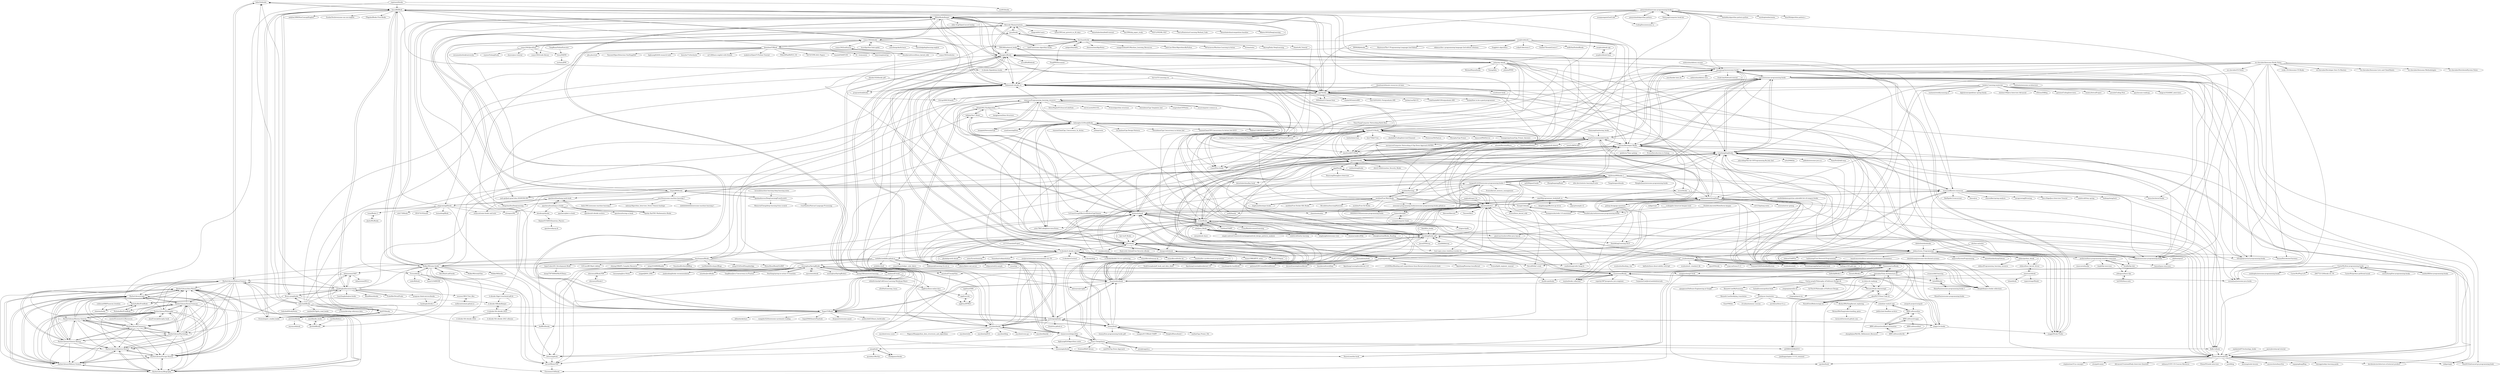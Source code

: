 digraph G {
"kska32/ebooks" -> "fancy88/iBook" ["e"=1]
"kska32/ebooks" -> "HarborLibrary/Political-Science" ["e"=1]
"Kensuke-Hinata/statistic" -> "zjcao/books"
"Kensuke-Hinata/statistic" -> "jash-git/Jash-good-idea-20200304-001"
"Kensuke-Hinata/statistic" -> "chapin666/books"
"Kensuke-Hinata/statistic" -> "SuperCV/Book"
"Kensuke-Hinata/statistic" -> "lllhhh/BooksKeeper"
"Kensuke-Hinata/statistic" -> "zhangbc/eBooks"
"Kensuke-Hinata/statistic" -> "foochane/books"
"Kensuke-Hinata/statistic" -> "lyhue1991/eat_pytorch_in_20_days" ["e"=1]
"Kensuke-Hinata/statistic" -> "datawhalechina/leedl-tutorial" ["e"=1]
"Kensuke-Hinata/statistic" -> "km1994/nlp_paper_study" ["e"=1]
"Kensuke-Hinata/statistic" -> "NLP-LOVE/ML-NLP" ["e"=1]
"Kensuke-Hinata/statistic" -> "Dod-o/Statistical-Learning-Method_Code" ["e"=1]
"Kensuke-Hinata/statistic" -> "datawhalechina/competition-baseline" ["e"=1]
"Kensuke-Hinata/statistic" -> "Mikoto10032/DeepLearning" ["e"=1]
"Kensuke-Hinata/statistic" -> "tangyudi/Ai-Learn" ["e"=1]
"loveunk/machine-learning-deep-learning-notes" -> "qiaohaoforever/DeepLearningFromScratch" ["e"=1]
"TIM168/technical_books" -> "xjq7/books" ["e"=1]
"TIM168/technical_books" -> "fuhmmin/it-ebooks-cn" ["e"=1]
"TIM168/technical_books" -> "zhangbc/eBooks" ["e"=1]
"guanpengchn/awesome-books" -> "jobbole/awesome-programming-books" ["e"=1]
"guanpengchn/awesome-books" -> "royeo/awesome-programming-books"
"guanpengchn/awesome-books" -> "sorenduan/awesome-java-books" ["e"=1]
"guanpengchn/awesome-books" -> "7-sevens/Developer-Books"
"guanpengchn/awesome-books" -> "RongleXie/java-books-collections" ["e"=1]
"guanpengchn/awesome-books" -> "ruanyf/free-books" ["e"=1]
"guanpengchn/awesome-books" -> "doocs/technical-books" ["e"=1]
"guanpengchn/awesome-books" -> "yuanliangding/books"
"guanpengchn/awesome-books" -> "singgel/Study-Floder" ["e"=1]
"guanpengchn/awesome-books" -> "frank-lam/fullstack-tutorial" ["e"=1]
"guanpengchn/awesome-books" -> "nusr/hacker-laws-zh" ["e"=1]
"guanpengchn/awesome-books" -> "woai3c/recommended-books"
"guanpengchn/awesome-books" -> "mdnice/markdown-nice" ["e"=1]
"guanpengchn/awesome-books" -> "EZLippi/practical-programming-books" ["e"=1]
"guanpengchn/awesome-books" -> "iamshuaidi/CS-Book" ["e"=1]
"woai3c/nand2tetris" -> "woai3c/recommended-books" ["e"=1]
"billhhh/The-C-Book" -> "HongYiMU/TheAlgorithm"
"billhhh/The-C-Book" -> "bumzy/book"
"billhhh/The-C-Book" -> "lizhenghn123/StudyBooks"
"anzhihe/learning" -> "anzhihe/Free-Web-Books" ["e"=1]
"anzhihe/learning" -> "7-sevens/Developer-Books" ["e"=1]
"royeo/awesome-programming-books" -> "jobbole/awesome-programming-books" ["e"=1]
"royeo/awesome-programming-books" -> "guanpengchn/awesome-books"
"royeo/awesome-programming-books" -> "threerocks/studyFiles"
"royeo/awesome-programming-books" -> "ruanyf/free-books" ["e"=1]
"royeo/awesome-programming-books" -> "yuanliangding/books"
"royeo/awesome-programming-books" -> "EZLippi/practical-programming-books" ["e"=1]
"royeo/awesome-programming-books" -> "huihut/CS-Books"
"royeo/awesome-programming-books" -> "sorenduan/awesome-java-books" ["e"=1]
"royeo/awesome-programming-books" -> "fuhmmin/it-ebooks-cn"
"royeo/awesome-programming-books" -> "toutiaoio/awesome-architecture" ["e"=1]
"royeo/awesome-programming-books" -> "chai2010/advanced-go-programming-book" ["e"=1]
"royeo/awesome-programming-books" -> "talkgo/night" ["e"=1]
"royeo/awesome-programming-books" -> "KeKe-Li/book" ["e"=1]
"royeo/awesome-programming-books" -> "7-sevens/Developer-Books"
"royeo/awesome-programming-books" -> "mymmsc/books"
"FangWW/Document" -> "fuhmmin/it-ebooks-cn" ["e"=1]
"Jonezhen/CSBook" -> "cunyu1943/ebooks"
"Jonezhen/CSBook" -> "61--/weiyanmin"
"Jonezhen/CSBook" -> "baiyutang/meetup" ["e"=1]
"Jonezhen/CSBook" -> "linuxkerneltravel/linux_kernel_wiki" ["e"=1]
"Jonezhen/CSBook" -> "jiba-plus/web"
"Jonezhen/CSBook" -> "Tencent/ObjectDetection-OneStageDet" ["e"=1]
"Jonezhen/CSBook" -> "bighuang624/AI-research-tools" ["e"=1]
"Jonezhen/CSBook" -> "henryhu712/technote" ["e"=1]
"Jonezhen/CSBook" -> "SuperCV/Book"
"Jonezhen/CSBook" -> "cj1128/learn-english-with-friends" ["e"=1]
"Jonezhen/CSBook" -> "makelove/OpenCV-Python-Tutorial" ["e"=1]
"Jonezhen/CSBook" -> "jingyuexing/Ebook"
"Jonezhen/CSBook" -> "F4bwDP6a6W/FLY_US" ["e"=1]
"Jonezhen/CSBook" -> "52CV/CVPR-2021-Papers" ["e"=1]
"Jonezhen/CSBook" -> "tianzhi0549/FCOS" ["e"=1]
"wx-chevalier/Awesome-Books-Notes" -> "rocky-191/Awesome-CS-Books"
"wx-chevalier/Awesome-Books-Notes" -> "wx-chevalier/Developer-Zero-To-Mastery" ["e"=1]
"wx-chevalier/Awesome-Books-Notes" -> "wx-chevalier/Awesome-Lists-and-CheatSheets" ["e"=1]
"wx-chevalier/Awesome-Books-Notes" -> "wx-chevalier/Awesome-Methodologies" ["e"=1]
"wx-chevalier/Awesome-Books-Notes" -> "jobbole/awesome-programming-books" ["e"=1]
"wx-chevalier/Awesome-Books-Notes" -> "yuanliangding/books"
"wx-chevalier/Awesome-Books-Notes" -> "wx-chevalier/DistributedSystem-Notes" ["e"=1]
"wx-chevalier/Awesome-Books-Notes" -> "royeo/awesome-programming-books"
"wx-chevalier/Awesome-Books-Notes" -> "guanpengchn/awesome-books"
"wx-chevalier/Awesome-Books-Notes" -> "huihut/CS-Books"
"wx-chevalier/Awesome-Books-Notes" -> "wx-chevalier/CS-Notes" ["e"=1]
"wx-chevalier/Awesome-Books-Notes" -> "7-sevens/Developer-Books"
"wx-chevalier/Awesome-Books-Notes" -> "feixiao/Distributed-Systems" ["e"=1]
"wx-chevalier/Awesome-Books-Notes" -> "KeKe-Li/book" ["e"=1]
"wx-chevalier/Awesome-Books-Notes" -> "EZLippi/practical-programming-books" ["e"=1]
"dshenwenxi/1667" -> "kyk555/books"
"dshenwenxi/1667" -> "HarborLibrary/Political-Science"
"dshenwenxi/1667" -> "dshenwenxi/NO.2"
"dshenwenxi/1667" -> "hankinghu/literature-books"
"shihyu/linux_kernel_driver" -> "shihyu/Linux_Programming"
"shihyu/linux_kernel_driver" -> "onestraw/ebook"
"wususu/effective-resourses" -> "RongleXie/java-books-collections" ["e"=1]
"wususu/effective-resourses" -> "seaswalker/spring-analysis" ["e"=1]
"wususu/effective-resourses" -> "sorenduan/awesome-java-books" ["e"=1]
"wususu/effective-resourses" -> "doocs/technical-books" ["e"=1]
"wususu/effective-resourses" -> "yuanliangding/books"
"wususu/effective-resourses" -> "javagrowing/JGrowing" ["e"=1]
"wususu/effective-resourses" -> "ongmanibaimihong/book"
"wususu/effective-resourses" -> "Java-Edge/Java-Interview-Tutorial" ["e"=1]
"wususu/effective-resourses" -> "woooowen/iBooks"
"wususu/effective-resourses" -> "code4craft/tiny-spring" ["e"=1]
"wususu/effective-resourses" -> "guanpengchn/awesome-books"
"wususu/effective-resourses" -> "threerocks/studyFiles"
"wususu/effective-resourses" -> "hedengcheng/tech" ["e"=1]
"wususu/effective-resourses" -> "RedSpider1/concurrent" ["e"=1]
"wususu/effective-resourses" -> "doocs/jvm" ["e"=1]
"ongmanibaimihong/book" -> "KeKe-Li/book" ["e"=1]
"ongmanibaimihong/book" -> "qyuhen/book" ["e"=1]
"ongmanibaimihong/book" -> "talkgo/night" ["e"=1]
"ongmanibaimihong/book" -> "cch123/golang-notes" ["e"=1]
"ongmanibaimihong/book" -> "golang-design/go-questions" ["e"=1]
"ongmanibaimihong/book" -> "wususu/effective-resourses"
"ongmanibaimihong/book" -> "yuanliangding/books"
"ongmanibaimihong/book" -> "dolotech/ebook"
"ongmanibaimihong/book" -> "3masterplus/book"
"ongmanibaimihong/book" -> "threerocks/studyFiles"
"ongmanibaimihong/book" -> "huangzworks/redis-3.0-annotated" ["e"=1]
"ongmanibaimihong/book" -> "lancetw/ebook-1"
"ongmanibaimihong/book" -> "woai3c/recommended-books"
"ongmanibaimihong/book" -> "overnote/over-golang" ["e"=1]
"ongmanibaimihong/book" -> "talkgo/read" ["e"=1]
"stormzhang/free-programming-books" -> "CasterWx/free-programming-books" ["e"=1]
"shihyu/Linux_Programming" -> "shihyu/linux_kernel_driver"
"shihyu/Linux_Programming" -> "shihyu/python_ebook" ["e"=1]
"shihyu/Linux_Programming" -> "shihyu/Programming_learning_resource"
"shihyu/Linux_Programming" -> "shihyu/CSAPP2e"
"shihyu/Linux_Programming" -> "wuzhouhui/misc"
"shihyu/Linux_Programming" -> "posborne/linux-programming-interface-exercises"
"shihyu/Linux_Programming" -> "hailinzeng/Unix-Network-Programming" ["e"=1]
"shihyu/Linux_Programming" -> "lancetw/ebook-1"
"shihyu/Linux_Programming" -> "leandromoreira/linux-network-performance-parameters" ["e"=1]
"shihyu/Linux_Programming" -> "zhenlohuang/awesome-distributed-systems" ["e"=1]
"shihyu/Linux_Programming" -> "angrave/SystemProgramming" ["e"=1]
"shihyu/Linux_Programming" -> "jyfc/ebook"
"shihyu/Linux_Programming" -> "vpreethamkashyap/Library" ["e"=1]
"shihyu/Linux_Programming" -> "feixiao/Distributed-Systems" ["e"=1]
"shihyu/Linux_Programming" -> "hellogcc/100-gdb-tips" ["e"=1]
"lizhenghn123/StudyBooks" -> "forhappy/Cplusplus-Concurrency-In-Practice" ["e"=1]
"lizhenghn123/StudyBooks" -> "liu-jianhao/Cpp-Design-Patterns" ["e"=1]
"lizhenghn123/StudyBooks" -> "CnTransGroup/EffectiveModernCppChinese" ["e"=1]
"lizhenghn123/StudyBooks" -> "downdemo/Cpp-Concurrency-in-Action-2ed" ["e"=1]
"lizhenghn123/StudyBooks" -> "wuye9036/CppTemplateTutorial" ["e"=1]
"lizhenghn123/StudyBooks" -> "yzhu798/CodingInterviewsNotes" ["e"=1]
"lizhenghn123/StudyBooks" -> "xiaoweiChen/CPP-Concurrency-In-Action-2ed-2019" ["e"=1]
"lizhenghn123/StudyBooks" -> "tolerious/Programming_learning_resource"
"lizhenghn123/StudyBooks" -> "Walton1128/CPP-Templates-2nd--" ["e"=1]
"lizhenghn123/StudyBooks" -> "xiaoweiChen/Cpp_Concurrency_In_Action" ["e"=1]
"lizhenghn123/StudyBooks" -> "huihut/CS-Books"
"lizhenghn123/StudyBooks" -> "arkingc/note" ["e"=1]
"lizhenghn123/StudyBooks" -> "hengqiali/AwesomeCpp" ["e"=1]
"lizhenghn123/StudyBooks" -> "yedf2/handy" ["e"=1]
"lizhenghn123/StudyBooks" -> "szza/LearningNote" ["e"=1]
"linghuam/boutique-books" -> "anzhihe/Free-Web-Books" ["e"=1]
"SuperCV/Book" -> "3masterplus/book"
"SuperCV/Book" -> "lllhhh/BooksKeeper"
"SuperCV/Book" -> "0voice/expert_readed_books" ["e"=1]
"SuperCV/Book" -> "hugo2046/QuantsPlaybook" ["e"=1]
"SuperCV/Book" -> "Kensuke-Hinata/statistic"
"SuperCV/Book" -> "zouhuigang/book"
"SuperCV/Book" -> "mymmsc/books"
"SuperCV/Book" -> "bumzy/book"
"SuperCV/Book" -> "thuquant/awesome-quant" ["e"=1]
"SuperCV/Book" -> "7-sevens/Developer-Books"
"SuperCV/Book" -> "jrothschild33/learn_backtrader" ["e"=1]
"SuperCV/Book" -> "zhangbc/eBooks"
"SuperCV/Book" -> "akfamily/akshare" ["e"=1]
"SuperCV/Book" -> "wangzhe3224/awesome-systematic-trading" ["e"=1]
"SuperCV/Book" -> "xjq7/books"
"anzhihe/Free-Web-Books" -> "anzhihe/learning" ["e"=1]
"anzhihe/Free-Web-Books" -> "anzhihe/Free-Git-Books" ["e"=1]
"anzhihe/Free-Web-Books" -> "linghuam/boutique-books" ["e"=1]
"anzhihe/Free-Web-Books" -> "7-sevens/Developer-Books"
"anzhihe/Free-Web-Books" -> "YoungLC/ebooks"
"anzhihe/Free-Web-Books" -> "Mrrabbitan/learningMaterials" ["e"=1]
"anzhihe/Free-Web-Books" -> "awesome-programming-books/awesome-programming-books.github.io"
"anzhihe/Free-Web-Books" -> "baochuquan/Books"
"anzhihe/Free-Web-Books" -> "lancetw/ebook-1"
"anzhihe/Free-Web-Books" -> "huyubing/books-pdf"
"anzhihe/Free-Web-Books" -> "RongleXie/java-books-collections" ["e"=1]
"anzhihe/Free-Web-Books" -> "leewaiho/Clean-Architecture-zh"
"anzhihe/Free-Web-Books" -> "mymmsc/books"
"anzhihe/Free-Web-Books" -> "anzhihe/Free-Docker-K8s-Books"
"Thinkgamer/books" -> "jzmq/book" ["e"=1]
"jinweime/books" -> "geshili/kBooks"
"jinweime/books" -> "kyk555/books"
"jinweime/books" -> "axyzxyz/dzbook"
"woai3c/recommended-books" -> "woai3c/nand2tetris" ["e"=1]
"woai3c/recommended-books" -> "huihut/CS-Books"
"woai3c/recommended-books" -> "DeathKing/Learning-SICP" ["e"=1]
"woai3c/recommended-books" -> "7-sevens/Developer-Books"
"woai3c/recommended-books" -> "guanpengchn/awesome-books"
"woai3c/recommended-books" -> "mymmsc/books"
"woai3c/recommended-books" -> "iamshuaidi/CS-Book" ["e"=1]
"woai3c/recommended-books" -> "lancetw/ebook-1"
"woai3c/recommended-books" -> "moranzcw/Computer-Networking-A-Top-Down-Approach-NOTES" ["e"=1]
"woai3c/recommended-books" -> "ongmanibaimihong/book"
"woai3c/recommended-books" -> "fuhmmin/it-ebooks-cn"
"woai3c/recommended-books" -> "jobbole/awesome-programming-books" ["e"=1]
"woai3c/recommended-books" -> "ruanyf/free-books" ["e"=1]
"woai3c/recommended-books" -> "ranxian/xv6-chinese" ["e"=1]
"woai3c/recommended-books" -> "woai3c/MIT6.828" ["e"=1]
"arpitjindal97/technology_books" -> "threerocks/studyFiles" ["e"=1]
"mdnice/markdown-resume" -> "guanpengchn/awesome-books" ["e"=1]
"zjcao/books" -> "Kensuke-Hinata/statistic"
"zjcao/books" -> "foochane/books"
"meibin08/free-programming-books" -> "CasterWx/free-programming-books" ["e"=1]
"LCTT/TranslateProject" -> "it-ebooks/it-ebooks-archive" ["e"=1]
"yangtong/ebooks" -> "DavadDi/bpf_study" ["e"=1]
"yangtong/ebooks" -> "linuxkerneltravel/lmp" ["e"=1]
"yangtong/ebooks" -> "lancetw/ebook-1"
"yangtong/ebooks" -> "figozhang/runninglinuxkernel_4.0" ["e"=1]
"yangtong/ebooks" -> "y123456yz/Reading-and-comprehense-linux-Kernel-network-protocol-stack" ["e"=1]
"yangtong/ebooks" -> "figozhang/Running-LinuxKernel" ["e"=1]
"yangtong/ebooks" -> "yanfeizhang/coder-kung-fu" ["e"=1]
"yangtong/ebooks" -> "0voice/dpdk_engineer_manual" ["e"=1]
"yangtong/ebooks" -> "dolotech/ebook"
"yangtong/ebooks" -> "figozhang/runninglinuxkernel_5.0" ["e"=1]
"yangtong/ebooks" -> "tonydeng/sdn-handbook" ["e"=1]
"yangtong/ebooks" -> "zhangcunli/ebook"
"yangtong/ebooks" -> "SeokGwangho/pdf_book_and_data_sheet"
"yangtong/ebooks" -> "gatieme/LDD-LinuxDeviceDrivers" ["e"=1]
"yangtong/ebooks" -> "ljrcore/LearningLinuxKernel" ["e"=1]
"ningyu1/e-books" -> "woooowen/iBooks"
"ningyu1/e-books" -> "singgel/Study-Floder" ["e"=1]
"ningyu1/e-books" -> "niuxinghua/SpringBooks"
"ningyu1/e-books" -> "zouhuigang/book"
"ningyu1/e-books" -> "huyubing/books-pdf"
"ningyu1/e-books" -> "zhangdejian/MySQL_Refinement_Resource"
"JiashuWu/Books" -> "tuian/Books-2"
"CasterWx/free-programming-books" -> "meibin08/free-programming-books" ["e"=1]
"CasterWx/free-programming-books" -> "stormzhang/free-programming-books" ["e"=1]
"CasterWx/free-programming-books" -> "zengguocheng/e-book"
"CasterWx/free-programming-books" -> "yanbinghu/awesome-programming-books"
"CasterWx/free-programming-books" -> "CasterWx/Plug-in-R" ["e"=1]
"CasterWx/free-programming-books" -> "guanhui07/studyFiles"
"CasterWx/free-programming-books" -> "2947721120/books-zh_CN"
"CasterWx/free-programming-books" -> "CasterWx/python-girlfriend-mood" ["e"=1]
"3masterplus/book" -> "woooowen/iBooks"
"3masterplus/book" -> "ongmanibaimihong/book"
"3masterplus/book" -> "SuperCV/Book"
"3masterplus/book" -> "7-sevens/Developer-Books"
"3masterplus/book" -> "dolotech/ebook"
"3masterplus/book" -> "wususu/effective-resourses"
"3masterplus/book" -> "zouhuigang/book"
"3masterplus/book" -> "RongleXie/java-books-collections" ["e"=1]
"3masterplus/book" -> "huyubing/books-pdf"
"3masterplus/book" -> "yuanliangding/books"
"3masterplus/book" -> "guanpengchn/awesome-books"
"3masterplus/book" -> "royeo/awesome-programming-books"
"3masterplus/book" -> "lancetw/ebook-1"
"3masterplus/book" -> "huihut/CS-Books"
"3masterplus/book" -> "dahuoyzs/javapdf" ["e"=1]
"shihyu/python_ebook" -> "shihyu/Linux_Programming" ["e"=1]
"shihyu/python_ebook" -> "shihyu/Programming_learning_resource" ["e"=1]
"shihyu/python_ebook" -> "shihyu/linux_kernel_driver" ["e"=1]
"Pines-Cheng/share" -> "fuhmmin/it-ebooks-cn"
"Pines-Cheng/share" -> "threerocks/studyFiles"
"Pines-Cheng/share" -> "lunnersword/algorithm"
"Pines-Cheng/share" -> "yuanliangding/books"
"Pines-Cheng/share" -> "myk502/Top-Down-Approach" ["e"=1]
"Pines-Cheng/share" -> "chunminglu/books"
"Pines-Cheng/share" -> "jzmq/book"
"Pines-Cheng/share" -> "frontend9/fe9-library" ["e"=1]
"Pines-Cheng/share" -> "sjtuhjh/appdocs" ["e"=1]
"Pines-Cheng/share" -> "KeKe-Li/book" ["e"=1]
"Pines-Cheng/share" -> "cjl3080434008/2014"
"auspbro/ebook-c" -> "auspbro/ebook-cpp"
"auspbro/ebook-c" -> "auspbro/ebook-linux"
"auspbro/ebook-c" -> "Heatwave/The-C-Programming-Language-2nd-Edition" ["e"=1]
"auspbro/ebook-c" -> "huyubing/books-pdf"
"auspbro/ebook-c" -> "ohkimur/the-c-programming-language-2nd-edition-solutions" ["e"=1]
"auspbro/ebook-c" -> "fragglet/c-algorithms" ["e"=1]
"auspbro/ebook-c" -> "srdja/Collections-C" ["e"=1]
"auspbro/ebook-c" -> "jyfc/ebook"
"auspbro/ebook-c" -> "lancetw/ebook-1"
"auspbro/ebook-c" -> "XWHQSJ/ebooks" ["e"=1]
"auspbro/ebook-c" -> "Embed-Threads/Learn-C"
"auspbro/ebook-c" -> "7-sevens/Developer-Books"
"auspbro/ebook-c" -> "TimorYang/Computer-Networking-Keith-Ross" ["e"=1]
"auspbro/ebook-c" -> "imKeYan/EmbedBooks" ["e"=1]
"auspbro/ebook-c" -> "Urinx/Books"
"netkiller/netkiller.github.io" -> "it-ebooks/it-ebooks-archive"
"netkiller/netkiller.github.io" -> "reburning/book"
"netkiller/netkiller.github.io" -> "fuhmmin/it-ebooks-cn"
"netkiller/netkiller.github.io" -> "lovsw/EBook-PDF"
"netkiller/netkiller.github.io" -> "netkiller/shell" ["e"=1]
"netkiller/netkiller.github.io" -> "Walker96/some-books"
"netkiller/netkiller.github.io" -> "yeasy/hyperledger_code_fabric" ["e"=1]
"netkiller/netkiller.github.io" -> "niuxinghua/SpringBooks"
"netkiller/netkiller.github.io" -> "mikespook/Learning-Go-zh-cn" ["e"=1]
"netkiller/netkiller.github.io" -> "aberic/fabric-net-server" ["e"=1]
"netkiller/netkiller.github.io" -> "ethjava/web3j-sample" ["e"=1]
"netkiller/netkiller.github.io" -> "reeze/tipi" ["e"=1]
"bat67/awesome-algorithm-books" -> "foochane/books" ["e"=1]
"bat67/awesome-algorithm-books" -> "lllhhh/BooksKeeper" ["e"=1]
"hongye612430/awesome-programming-books-1" -> "royeo/awesome-programming-books"
"hongye612430/awesome-programming-books-1" -> "awesome-programming-books/awesome-programming-books.github.io"
"hongye612430/awesome-programming-books-1" -> "lancetw/ebook-1"
"hongye612430/awesome-programming-books-1" -> "7-sevens/Developer-Books"
"hongye612430/awesome-programming-books-1" -> "DavadDi/bpf_study" ["e"=1]
"hongye612430/awesome-programming-books-1" -> "3masterplus/book"
"hongye612430/awesome-programming-books-1" -> "skyformat99/books-1"
"hongye612430/awesome-programming-books-1" -> "homerzhou/pdf"
"hongye612430/awesome-programming-books-1" -> "anzhihe/learning" ["e"=1]
"hongye612430/awesome-programming-books-1" -> "yangtong/ebooks"
"hongye612430/awesome-programming-books-1" -> "0voice/linux_kernel_wiki" ["e"=1]
"hongye612430/awesome-programming-books-1" -> "caijc00/programmer_bookshelf_cn"
"hongye612430/awesome-programming-books-1" -> "chapin666/books"
"hongye612430/awesome-programming-books-1" -> "ossaw/books" ["e"=1]
"hongye612430/awesome-programming-books-1" -> "0voice/kernel_memory_management" ["e"=1]
"zhangcunli/ebook" -> "lancetw/ebook-1"
"zhangcunli/ebook" -> "dolotech/ebook"
"zhangcunli/ebook" -> "MeiK2333/apue" ["e"=1]
"zhangcunli/ebook" -> "jyfc/ebook"
"zhangcunli/ebook" -> "yangtong/ebooks"
"zhangcunli/ebook" -> "huaxz1986/APUE_notes" ["e"=1]
"lovsw/EBook-PDF" -> "Christine233/Ebook"
"guanhui07/studyFiles" -> "lovsw/EBook-PDF"
"baochuquan/Books" -> "NicholasBxt/FreeBook"
"baochuquan/Books" -> "zengguocheng/e-book"
"baochuquan/Books" -> "MisterBooo/ReadyForBAT" ["e"=1]
"baochuquan/Books" -> "LGCooci/KCObjc4_debug" ["e"=1]
"baochuquan/Books" -> "shining1984/PL-Compiler-Resource" ["e"=1]
"baochuquan/Books" -> "ming1016/RSSReader" ["e"=1]
"baochuquan/Books" -> "Walker96/some-books"
"baochuquan/Books" -> "lizhenghn123/StudyBooks"
"baochuquan/Books" -> "SunshineBrother/JHBlog" ["e"=1]
"baochuquan/Books" -> "xjq7/books"
"baochuquan/Books" -> "LeoMobileDeveloper/Blogs" ["e"=1]
"baochuquan/Books" -> "fuhmmin/it-ebooks-cn"
"baochuquan/Books" -> "ming1016/SwiftPamphletApp" ["e"=1]
"baochuquan/Books" -> "kopuCoder/iOS_Development-Book"
"baochuquan/Books" -> "AndBird/books"
"hankinghu/literature-books" -> "HarborLibrary/Political-Science"
"hankinghu/literature-books" -> "hankinghu/books-1"
"hankinghu/literature-books" -> "fancy88/iBook"
"hankinghu/literature-books" -> "BlankRain/ebooks"
"hankinghu/literature-books" -> "dshenwenxi/1667"
"hankinghu/literature-books" -> "Brave-peng/books"
"hankinghu/literature-books" -> "Walker96/some-books"
"hankinghu/literature-books" -> "kska32/ebooks" ["e"=1]
"hankinghu/literature-books" -> "0voice/expert_readed_books" ["e"=1]
"hankinghu/literature-books" -> "ProletRevDicta/Prolet" ["e"=1]
"hankinghu/literature-books" -> "program-think-mirrors/books" ["e"=1]
"hankinghu/literature-books" -> "mymmsc/books"
"hankinghu/literature-books" -> "NicholasBxt/FreeBook--"
"hankinghu/literature-books" -> "LeonYanghaha/pua-books" ["e"=1]
"hankinghu/literature-books" -> "zouwen198317/txt_files"
"woooowen/iBooks" -> "3masterplus/book"
"woooowen/iBooks" -> "wususu/effective-resourses"
"woooowen/iBooks" -> "Urinx/Books"
"woooowen/iBooks" -> "ningyu1/e-books"
"woooowen/iBooks" -> "fuhmmin/it-ebooks-cn"
"woooowen/iBooks" -> "RongleXie/java-books-collections" ["e"=1]
"woooowen/iBooks" -> "7-sevens/Developer-Books"
"woooowen/iBooks" -> "yuanliangding/books"
"woooowen/iBooks" -> "niuxinghua/SpringBooks"
"woooowen/iBooks" -> "sorenduan/awesome-java-books" ["e"=1]
"woooowen/iBooks" -> "huyubing/books-pdf"
"woooowen/iBooks" -> "double-qiu/books" ["e"=1]
"woooowen/iBooks" -> "waylau/books-collection" ["e"=1]
"woooowen/iBooks" -> "superhj1987/pragmatic-java-engineer" ["e"=1]
"woooowen/iBooks" -> "CarpenterLee/JavaLambdaInternals" ["e"=1]
"TangBean/OnlineExecutor" -> "ArosyW/JVM" ["e"=1]
"cjl3080434008/2014" -> "jianfengye/nginx-1.0.14_comment" ["e"=1]
"welfariat/xxland.github.io" -> "zouwen198317/txt_files"
"skyformat99/books-1" -> "qqqil/books"
"skyformat99/books-1" -> "yuanliangding/books"
"skyformat99/books-1" -> "stonycat/some-books-and-note"
"skyformat99/books-1" -> "Zhengfangxing/Book"
"skyformat99/books-1" -> "ongmanibaimihong/book"
"skyformat99/books-1" -> "hongye612430/awesome-programming-books-1"
"skyformat99/books-1" -> "zxysilent/books"
"skyformat99/books-1" -> "datawhalechina/key-book" ["e"=1]
"skyformat99/books-1" -> "wususu/effective-resourses"
"skyformat99/books-1" -> "xlite-dev/statistic-learning-R-note" ["e"=1]
"skyformat99/books-1" -> "singgel/Study-Floder" ["e"=1]
"skyformat99/books-1" -> "Tongzhenguo/ebooks" ["e"=1]
"skyformat99/books-1" -> "HangboQuan/awesome-programming-books" ["e"=1]
"skyformat99/books-1" -> "cq0206/good-books"
"skyformat99/books-1" -> "jash-git/Jash-good-idea-20200304-001"
"tianbaoo/E-book" -> "white0rchardpUnK/Linux-Learning-Mindmap-Share"
"tianbaoo/E-book" -> "lovsw/EBook-PDF"
"tianbaoo/E-book" -> "xgqfrms/linux-online-docs"
"tianbaoo/E-book" -> "niuxinghua/SpringBooks"
"wangmu0115/Book-CSAPP" -> "bumzy/book" ["e"=1]
"budaLi/-Learning-materials-" -> "josonle/Coding-Now" ["e"=1]
"budaLi/-Learning-materials-" -> "apachecn/ai-roadmap" ["e"=1]
"budaLi/-Learning-materials-" -> "Thinkgamer/books" ["e"=1]
"budaLi/-Learning-materials-" -> "sorenduan/awesome-java-books" ["e"=1]
"budaLi/-Learning-materials-" -> "waylau/books-collection" ["e"=1]
"budaLi/-Learning-materials-" -> "xjq7/books"
"budaLi/-Learning-materials-" -> "lengyue1024/BAT_interviews" ["e"=1]
"budaLi/-Learning-materials-" -> "toutiaoio/weekly.manong.io" ["e"=1]
"budaLi/-Learning-materials-" -> "digitalsonic/geektime-spring-family" ["e"=1]
"budaLi/-Learning-materials-" -> "shishan100/Java-Interview-Advanced" ["e"=1]
"budaLi/-Learning-materials-" -> "ZXZxin/ZXBlog" ["e"=1]
"budaLi/-Learning-materials-" -> "gatieme/CodingInterviews" ["e"=1]
"budaLi/-Learning-materials-" -> "ongmanibaimihong/book"
"budaLi/-Learning-materials-" -> "budaLi/ArticalProject" ["e"=1]
"budaLi/-Learning-materials-" -> "wususu/effective-resourses"
"XWHQSJ/ebooks" -> "zhangbc/eBooks" ["e"=1]
"XWHQSJ/ebooks" -> "homerzhou/pdf" ["e"=1]
"adalton/apue3" -> "banool/apue-exercises"
"KnightofDawn/book-1" -> "bumzy/book" ["e"=1]
"caijc00/programmer_bookshelf_cn" -> "7-sevens/Developer-Books"
"caijc00/programmer_bookshelf_cn" -> "bingohuang/effective-go-zh-en" ["e"=1]
"caijc00/programmer_bookshelf_cn" -> "YoungLC/ebooks"
"caijc00/programmer_bookshelf_cn" -> "zhangdejian/MySQL_Refinement_Resource"
"caijc00/programmer_bookshelf_cn" -> "gopcp/example.v2" ["e"=1]
"zhiwoeryi/EBook-PDF" -> "zhiwoeryi/Ebook-1"
"mobinsheng/books" -> "mymmsc/books" ["e"=1]
"zengguocheng/e-book" -> "Christine233/Ebook"
"tuian/Books-2" -> "JiashuWu/Books"
"program-think-mirrors/books" -> "hankinghu/books-1" ["e"=1]
"MeiK2333/apue" -> "zhangcunli/ebook" ["e"=1]
"Walker96/some-books" -> "Walker96/studyFiles"
"Walker96/some-books" -> "fancy88/iBook"
"Walker96/some-books" -> "reburning/book"
"Walker96/some-books" -> "geshili/kBooks"
"Walker96/some-books" -> "Walker96/books"
"Walker96/some-books" -> "zoysl/kindle_books"
"Walker96/some-books" -> "lllhhh/BooksKeeper"
"Walker96/some-books" -> "Tvirus/ebook"
"Walker96/some-books" -> "HeroHai/it-pdf-books" ["e"=1]
"Walker96/some-books" -> "Christine233/Ebook"
"Walker96/some-books" -> "guanhui07/studyFiles"
"Walker96/some-books" -> "dshenwenxi/1667"
"Walker96/some-books" -> "xjq7/books"
"Walker96/some-books" -> "fuhmmin/it-ebooks-cn"
"Walker96/some-books" -> "lovsw/EBook-PDF"
"shornado/mybook" -> "SeokGwangho/pdf_book_and_data_sheet"
"PotoYang/spring-in-action-v5-translate" -> "niuxinghua/SpringBooks" ["e"=1]
"homerzhou/pdf" -> "ccceye/computer-book"
"homerzhou/pdf" -> "tongxurt/pdfs"
"homerzhou/pdf" -> "guanhui07/studyFiles"
"ShineFan/awesome-programming-books-1" -> "ShineFan/awesome-programming-books"
"ShineFan/awesome-programming-books-1" -> "mitolH/books"
"auspbro/ebook-cpp" -> "auspbro/ebook-linux"
"ossaw/books" -> "caijc00/programmer_bookshelf_cn" ["e"=1]
"ossaw/books" -> "ningyu1/e-books" ["e"=1]
"smellslikekeenspirit/an-askreddit-list-of-compsci-books" -> "shihyu/Linux_Programming" ["e"=1]
"smellslikekeenspirit/an-askreddit-list-of-compsci-books" -> "lancetw/ebook-1" ["e"=1]
"jugetaozi/ibooks" -> "NicholasBxt/FreeBook--"
"jugetaozi/ibooks" -> "fancy88/iBook"
"jugetaozi/ibooks" -> "xzs603/books"
"ccceye/computer-book" -> "homerzhou/pdf"
"ccceye/computer-book" -> "tongxurt/pdfs"
"white0rchardpUnK/Linux-Learning-Mindmap-Share" -> "eZioPan/Learning_Linux"
"white0rchardpUnK/Linux-Learning-Mindmap-Share" -> "xgqfrms/linux-online-docs"
"bumzy/book" -> "KnightofDawn/book-1" ["e"=1]
"bumzy/book" -> "billhhh/The-C-Book"
"bumzy/book" -> "xaxfan/Cpp_Primer_5th"
"bumzy/book" -> "zouhuigang/book"
"bumzy/book" -> "SuperCV/Book"
"bumzy/book" -> "wangmu0115/Book-CSAPP" ["e"=1]
"bumzy/book" -> "lancetw/ebook-1"
"bumzy/book" -> "3masterplus/book"
"bumzy/book" -> "bumzy/free-programming-books.pdf"
"bumzy/book" -> "huyubing/books-pdf"
"ChenyangGao/ituring_books" -> "woai3c/recommended-books" ["e"=1]
"DoubleLabyrinth/MobaXterm-keygen" -> "DoubleLabyrinth/awesome-programming-books" ["e"=1]
"zhiwoeryi/Ebook-1" -> "zhiwoeryi/EBook-PDF"
"duanluan/ultimate-resources-zh-hans" -> "roseduan/e-book"
"duanluan/ultimate-resources-zh-hans" -> "xjq7/books"
"yifengyou/learn-tlpi" -> "hsf1002/linux-note"
"DoubleLabyrinth/awesome-programming-books" -> "YoungLC/ebooks"
"JuneFreer/philosophy-book" -> "HarborLibrary/Philosophy"
"cunyu1943/softwares" -> "cunyu1943/websites"
"czyt/kindledocs" -> "geshili/kBooks"
"auspbro/ebook-linux" -> "auspbro/ebook-cpp"
"RichardWeiYang/understanding_qemu" -> "RichardWeiYang/kernel_exploring"
"RichardWeiYang/understanding_qemu" -> "terenceli/terenceli.github.com"
"geshili/kBooks" -> "zoysl/kindle_books"
"HarborLibrary/Political-Science" -> "HarborLibrary/History-General"
"HarborLibrary/Political-Science" -> "HarborLibrary/Philosophy"
"HarborLibrary/Political-Science" -> "HarborLibrary/Social-Sciences"
"HarborLibrary/Political-Science" -> "HarborLibrary/Commerce"
"HarborLibrary/Political-Science" -> "HarborLibrary/Psychology"
"HarborLibrary/Political-Science" -> "HarborLibrary/Chinese-History"
"HarborLibrary/Political-Science" -> "hankinghu/literature-books"
"HarborLibrary/Political-Science" -> "HarborLibrary/Logic"
"HarborLibrary/Political-Science" -> "HarborLibrary/Biography"
"HarborLibrary/Political-Science" -> "HarborLibrary/Military-Science"
"HarborLibrary/Political-Science" -> "kska32/ebooks" ["e"=1]
"HarborLibrary/Political-Science" -> "HarborLibrary/Europe-History"
"HarborLibrary/Political-Science" -> "HarborLibrary/America-History"
"HarborLibrary/Political-Science" -> "HarborLibrary/Asia-History"
"HarborLibrary/Political-Science" -> "0voice/expert_readed_books" ["e"=1]
"xjq7/books" -> "lllhhh/BooksKeeper"
"xjq7/books" -> "fuhmmin/it-ebooks-cn"
"xjq7/books" -> "zhangbc/eBooks"
"xjq7/books" -> "142vip/408CSFamily" ["e"=1]
"xjq7/books" -> "iamshuaidi/CS-Book" ["e"=1]
"xjq7/books" -> "TIM168/technical_books" ["e"=1]
"xjq7/books" -> "xiaolei565/aimto408" ["e"=1]
"xjq7/books" -> "EZLippi/practical-programming-books" ["e"=1]
"xjq7/books" -> "hao14293/2021-Postgraduate-408" ["e"=1]
"xjq7/books" -> "JackeyLea/NJUCS" ["e"=1]
"xjq7/books" -> "SSHeRun/CS-Xmind-Note" ["e"=1]
"xjq7/books" -> "waylau/books-collection" ["e"=1]
"xjq7/books" -> "CodePanda66/CSPostgraduate-408" ["e"=1]
"xjq7/books" -> "tolerious/Programming_learning_resource"
"xjq7/books" -> "niudai/How-to-be-a-good-programmer" ["e"=1]
"0voice/expert_readed_books" -> "fancy88/iBook" ["e"=1]
"rocky-191/Awesome-CS-Books" -> "wx-chevalier/Awesome-Books-Notes"
"NicholasBxt/FreeBook--" -> "NicholasBxt/FreeBook"
"NicholasBxt/FreeBook--" -> "elain/mybooks"
"qiaohaoforever/DeepLearningFromScratch" -> "chapin666/books"
"qiaohaoforever/DeepLearningFromScratch" -> "UserXiaohu/Natrual-Language-Processing"
"qiaohaoforever/DeepLearningFromScratch" -> "MemorialCheng/deep-learning-from-scratch" ["e"=1]
"AzatAI/cs_books" -> "huyubing/books-pdf" ["e"=1]
"rmlzy/my-ebook" -> "zhangbc/eBooks"
"rmlzy/my-ebook" -> "MichealWayne/books" ["e"=1]
"rmlzy/my-ebook" -> "fancy88/iBook"
"rmlzy/my-ebook" -> "guanpengchn/awesome-books"
"rmlzy/my-ebook" -> "singgel/Study-Floder" ["e"=1]
"rmlzy/my-ebook" -> "RongleXie/java-books-collections" ["e"=1]
"rmlzy/my-ebook" -> "Vonng/ddia" ["e"=1]
"rmlzy/my-ebook" -> "lllhhh/BooksKeeper"
"rmlzy/my-ebook" -> "0voice/expert_readed_books" ["e"=1]
"rmlzy/my-ebook" -> "linghuam/boutique-books" ["e"=1]
"rmlzy/my-ebook" -> "7-sevens/Developer-Books"
"rmlzy/my-ebook" -> "johnlui/PPHC" ["e"=1]
"rmlzy/my-ebook" -> "anzhihe/learning" ["e"=1]
"rmlzy/my-ebook" -> "ossaw/books" ["e"=1]
"rmlzy/my-ebook" -> "it-ebooks-0/geektime-books" ["e"=1]
"weaiken/ebook" -> "jyfc/ebook" ["e"=1]
"weaiken/ebook" -> "lizhenghn123/StudyBooks" ["e"=1]
"weaiken/ebook" -> "dolotech/ebook" ["e"=1]
"greyireland/algorithm-pattern" -> "greyireland/awesome-programming-books-1" ["e"=1]
"dashidhy/algorithm-pattern-python" -> "greyireland/awesome-programming-books-1" ["e"=1]
"jyfc/ebook" -> "lancetw/ebook-1"
"jyfc/ebook" -> "dolotech/ebook"
"jyfc/ebook" -> "fuhmmin/it-ebooks-cn"
"jyfc/ebook" -> "weaiken/ebook" ["e"=1]
"jyfc/ebook" -> "huyubing/books-pdf"
"jyfc/ebook" -> "lizhenghn123/StudyBooks"
"jyfc/ebook" -> "zhangcunli/ebook"
"jyfc/ebook" -> "huihut/CS-Books"
"jyfc/ebook" -> "it-ebooks/it-ebooks-archive"
"jyfc/ebook" -> "zhangbc/eBooks"
"jyfc/ebook" -> "DavadDi/bpf_study" ["e"=1]
"jyfc/ebook" -> "shihyu/Linux_Programming"
"jyfc/ebook" -> "hust-open-atom-club/linux-insides-zh" ["e"=1]
"jyfc/ebook" -> "hellogcc/100-gdb-tips" ["e"=1]
"jyfc/ebook" -> "Hack-with-Github/Free-Security-eBooks" ["e"=1]
"ProletRevDicta/Prolet" -> "hankinghu/literature-books" ["e"=1]
"zhangbc/eBooks" -> "xjq7/books"
"zhangbc/eBooks" -> "fuhmmin/it-ebooks-cn"
"zhangbc/eBooks" -> "lllhhh/BooksKeeper"
"zhangbc/eBooks" -> "rmlzy/my-ebook"
"zhangbc/eBooks" -> "zxysilent/books"
"zhangbc/eBooks" -> "TIM168/technical_books" ["e"=1]
"zhangbc/eBooks" -> "zouhuigang/book"
"zhangbc/eBooks" -> "7-sevens/Developer-Books"
"zhangbc/eBooks" -> "Kensuke-Hinata/statistic"
"zhangbc/eBooks" -> "singgel/Study-Floder" ["e"=1]
"zhangbc/eBooks" -> "guanpengchn/awesome-books"
"zhangbc/eBooks" -> "syscall0x80/ebook"
"zhangbc/eBooks" -> "jyfc/ebook"
"zhangbc/eBooks" -> "SuperCV/Book"
"zhangbc/eBooks" -> "kska32/ebooks" ["e"=1]
"scheduler-tools/rt-app" -> "ARM-software/lisa"
"scheduler-tools/rt-app" -> "jlelli/sched-deadline-archive"
"reburning/book" -> "lovsw/EBook-PDF"
"cunyu1943/ebooks" -> "cunyu1943/JavaPark"
"cunyu1943/ebooks" -> "cunyu1943/softwares"
"cunyu1943/ebooks" -> "cunyu1943/websites"
"cunyu1943/ebooks" -> "Jonezhen/CSBook"
"cunyu1943/ebooks" -> "linuxkerneltravel/linux_kernel_wiki" ["e"=1]
"cunyu1943/ebooks" -> "cunyu1943/code-library"
"cunyu1943/ebooks" -> "ityard/python-fxxk-spider" ["e"=1]
"cunyu1943/ebooks" -> "TIM168/technical_books" ["e"=1]
"cunyu1943/ebooks" -> "lllhhh/BooksKeeper"
"cunyu1943/ebooks" -> "xiaochengcike/Ai-learn" ["e"=1]
"cunyu1943/ebooks" -> "knowledgefxg/learning-english" ["e"=1]
"Urinx/Books" -> "mymmsc/books"
"Urinx/Books" -> "dolotech/ebook"
"Urinx/Books" -> "qqqil/books"
"Urinx/Books" -> "vonzhou/CSAPP" ["e"=1]
"Urinx/Books" -> "woooowen/iBooks"
"Urinx/Books" -> "zxysilent/books"
"Urinx/Books" -> "yuanliangding/books"
"Urinx/Books" -> "tolerious/Programming_learning_resource"
"Urinx/Books" -> "huyubing/books-pdf"
"Urinx/Books" -> "zzhi/Java_Books"
"Urinx/Books" -> "lancetw/ebook-1"
"Urinx/Books" -> "woai3c/recommended-books"
"Urinx/Books" -> "Urinx/ReinforcementLearning" ["e"=1]
"Urinx/Books" -> "zhangbc/eBooks"
"Urinx/Books" -> "yzhu798/CodingInterviewsNotes" ["e"=1]
"xx-zh/xx-zh-roadmap" -> "MwumLi/book-refactoring2" ["e"=1]
"xx-zh/xx-zh-roadmap" -> "NxeedGoto/Refactoring2-zh" ["e"=1]
"jingyuexing/Ebook" -> "apachecn/huazhang-math-book"
"jingyuexing/Ebook" -> "stonycat/some-books-and-note"
"jingyuexing/Ebook" -> "xitongsys/ML"
"jingyuexing/Ebook" -> "whl1729/book"
"jingyuexing/Ebook" -> "491674105/math"
"jingyuexing/Ebook" -> "Tvirus/ebook"
"jingyuexing/Ebook" -> "luxiaodong/Book" ["e"=1]
"jingyuexing/Ebook" -> "SuperCV/Book"
"jingyuexing/Ebook" -> "tuian/Books-2"
"jingyuexing/Ebook" -> "lllhhh/BooksKeeper"
"Cactus-proj/A-Philosophy-of-Software-Design-zh" -> "yingang/aposd2e-zh"
"Cactus-proj/A-Philosophy-of-Software-Design-zh" -> "Go7hic/A-Philosophy-of-Software-Design"
"Cactus-proj/A-Philosophy-of-Software-Design-zh" -> "leewaiho/Clean-Architecture-zh"
"Cactus-proj/A-Philosophy-of-Software-Design-zh" -> "qiangmzsx/Software-Engineering-at-Google" ["e"=1]
"Cactus-proj/A-Philosophy-of-Software-Design-zh" -> "yingang/aposd-zh"
"Cactus-proj/A-Philosophy-of-Software-Design-zh" -> "Kenneth-Lee/MySummary"
"Cactus-proj/A-Philosophy-of-Software-Design-zh" -> "fushall/cosmicpython-book"
"Cactus-proj/A-Philosophy-of-Software-Design-zh" -> "MwumLi/book-refactoring2"
"leewaiho/Clean-Architecture-zh" -> "glen9527/Clean-Code-zh"
"leewaiho/Clean-Architecture-zh" -> "Cactus-proj/A-Philosophy-of-Software-Design-zh"
"leewaiho/Clean-Architecture-zh" -> "MwumLi/book-refactoring2"
"leewaiho/Clean-Architecture-zh" -> "mitolH/books"
"leewaiho/Clean-Architecture-zh" -> "TonnnnnnyLiu/Books"
"onestraw/ebook" -> "shihyu/linux_kernel_driver"
"onestraw/ebook" -> "superstrings/Ebook"
"onestraw/ebook" -> "cjl3080434008/2014"
"onestraw/ebook" -> "lshain/book"
"unpbook/unpv13e" -> "lancetw/ebook-1" ["e"=1]
"foochane/books" -> "lllhhh/BooksKeeper"
"foochane/books" -> "zjcao/books"
"foochane/books" -> "bat67/awesome-algorithm-books" ["e"=1]
"foochane/books" -> "zkywsg/Daily-DeepLearning" ["e"=1]
"foochane/books" -> "Kensuke-Hinata/statistic"
"foochane/books" -> "cbamls/AI_Tutorial" ["e"=1]
"foochane/books" -> "aialgorithm/AiPy" ["e"=1]
"foochane/books" -> "TIM168/technical_books" ["e"=1]
"foochane/books" -> "shenweichen/AlgoNotes" ["e"=1]
"foochane/books" -> "wangyuGithub01/Machine_Learning_Resources" ["e"=1]
"foochane/books" -> "datawhalechina/key-book" ["e"=1]
"foochane/books" -> "Jack-Lee-Hiter/AlgorithmsByPython" ["e"=1]
"foochane/books" -> "TeFuirnever/Machine-Learning-in-Action" ["e"=1]
"foochane/books" -> "FangWW/Document" ["e"=1]
"foochane/books" -> "Estom/notes" ["e"=1]
"lllhhh/BooksKeeper" -> "foochane/books"
"lllhhh/BooksKeeper" -> "xjq7/books"
"lllhhh/BooksKeeper" -> "SuperCV/Book"
"lllhhh/BooksKeeper" -> "zhangbc/eBooks"
"lllhhh/BooksKeeper" -> "fancy88/iBook"
"lllhhh/BooksKeeper" -> "Walker96/some-books"
"lllhhh/BooksKeeper" -> "bat67/awesome-algorithm-books" ["e"=1]
"lllhhh/BooksKeeper" -> "Kensuke-Hinata/statistic"
"lllhhh/BooksKeeper" -> "142vip/408CSFamily" ["e"=1]
"lllhhh/BooksKeeper" -> "zxysilent/books"
"lllhhh/BooksKeeper" -> "xiaolei565/aimto408" ["e"=1]
"lllhhh/BooksKeeper" -> "cunyu1943/ebooks"
"lllhhh/BooksKeeper" -> "elder-frog/OpenCourseCatalog" ["e"=1]
"lllhhh/BooksKeeper" -> "MingchaoZhu/DeepLearning" ["e"=1]
"lllhhh/BooksKeeper" -> "fuhmmin/it-ebooks-cn"
"greyireland/awesome-programming-books-1" -> "greyireland/algorithm-pattern" ["e"=1]
"greyireland/awesome-programming-books-1" -> "dashidhy/algorithm-pattern-python" ["e"=1]
"greyireland/awesome-programming-books-1" -> "CodingDocs/awesome-cs" ["e"=1]
"greyireland/awesome-programming-books-1" -> "fuhmmin/it-ebooks-cn"
"greyireland/awesome-programming-books-1" -> "xjq7/books"
"greyireland/awesome-programming-books-1" -> "iamshuaidi/CS-Book" ["e"=1]
"greyireland/awesome-programming-books-1" -> "yzhu798/CodingInterviewsNotes" ["e"=1]
"greyireland/awesome-programming-books-1" -> "wardseptember/notes" ["e"=1]
"greyireland/awesome-programming-books-1" -> "mymmsc/books"
"greyireland/awesome-programming-books-1" -> "binzi56/algorithm-pattern-c" ["e"=1]
"greyireland/awesome-programming-books-1" -> "yuanguangxin/LeetCode" ["e"=1]
"greyireland/awesome-programming-books-1" -> "lllhhh/BooksKeeper"
"greyireland/awesome-programming-books-1" -> "Kalmaegi/computer-book-list"
"greyireland/awesome-programming-books-1" -> "guanpengchn/awesome-books"
"greyireland/awesome-programming-books-1" -> "jobbole/awesome-programming-books" ["e"=1]
"aialgorithm/AiPy" -> "foochane/books" ["e"=1]
"holyshell/Books" -> "Brave-peng/books"
"holyshell/Books" -> "kska32/ebooks" ["e"=1]
"holyshell/Books" -> "fancy88/iBook"
"holyshell/Books" -> "0voice/expert_readed_books" ["e"=1]
"holyshell/Books" -> "HarborLibrary/Political-Science"
"holyshell/Books" -> "samlee2015jp/to_read_books"
"holyshell/Books" -> "kyk555/books"
"holyshell/Books" -> "jyfc/ebook"
"holyshell/Books" -> "AndBird/books"
"holyshell/Books" -> "yuanliangding/books"
"holyshell/Books" -> "hankinghu/literature-books"
"holyshell/Books" -> "SuperCV/Book"
"holyshell/Books" -> "zhangbc/eBooks"
"holyshell/Books" -> "p-moon/develop-reference-data"
"holyshell/Books" -> "holyshell/StudyNotes"
"Kenneth-Lee/MySummary" -> "Kenneth-Lee/daodejing_translation"
"Kenneth-Lee/MySummary" -> "freelancer-leon/notes"
"evancyz/ddd-learning" -> "mitolH/books" ["e"=1]
"crabapples-h/navicat-keygen-tools" -> "DoubleLabyrinth/awesome-programming-books" ["e"=1]
"it-ebooks/w3school" -> "it-ebooks/it-ebooks-archive" ["e"=1]
"awesome-programming-books/awesome-programming-books.github.io" -> "00ERNEST00/awesome-programming-books"
"awesome-programming-books/awesome-programming-books.github.io" -> "hongye612430/awesome-programming-books-1"
"awesome-programming-books/awesome-programming-books.github.io" -> "homerzhou/pdf"
"HongYiMU/TheAlgorithm" -> "billhhh/The-C-Book"
"HongYiMU/TheAlgorithm" -> "tolerious/Programming_learning_resource"
"HongYiMU/TheAlgorithm" -> "lizhenghn123/StudyBooks"
"HongYiMU/TheAlgorithm" -> "kangjianwei/Data-Structure" ["e"=1]
"HongYiMU/TheAlgorithm" -> "lunnersword/algorithm"
"HongYiMU/TheAlgorithm" -> "lancetw/ebook-1"
"harvic/CS-Learning-res" -> "xjq7/books" ["e"=1]
"harvic/CS-Learning-res" -> "fuhmmin/it-ebooks-cn" ["e"=1]
"jash-git/Jash-good-idea-20200304-001" -> "Kensuke-Hinata/statistic"
"HarborLibrary/Chinese-History" -> "HarborLibrary/Biography"
"HarborLibrary/Chinese-History" -> "HarborLibrary/Military-Science"
"HarborLibrary/Chinese-History" -> "HarborLibrary/America-History"
"HarborLibrary/Chinese-History" -> "HarborLibrary/Europe-History"
"HarborLibrary/Chinese-History" -> "HarborLibrary/History-General"
"HarborLibrary/Chinese-History" -> "HarborLibrary/Asia-History"
"HarborLibrary/Chinese-History" -> "HarborLibrary/Social-Sciences"
"HarborLibrary/Chinese-History" -> "HarborLibrary/Logic"
"HarborLibrary/Chinese-History" -> "HarborLibrary/Philosophy"
"HarborLibrary/Chinese-History" -> "HarborLibrary/Psychology"
"HarborLibrary/Chinese-History" -> "HarborLibrary/Commerce"
"HarborLibrary/Chinese-History" -> "HarborLibrary/Political-Science"
"HarborLibrary/History-General" -> "HarborLibrary/Social-Sciences"
"HarborLibrary/History-General" -> "HarborLibrary/America-History"
"HarborLibrary/History-General" -> "HarborLibrary/Military-Science"
"HarborLibrary/History-General" -> "HarborLibrary/Asia-History"
"HarborLibrary/History-General" -> "HarborLibrary/Commerce"
"HarborLibrary/History-General" -> "HarborLibrary/Europe-History"
"HarborLibrary/History-General" -> "HarborLibrary/Logic"
"HarborLibrary/History-General" -> "HarborLibrary/Biography"
"HarborLibrary/History-General" -> "HarborLibrary/Psychology"
"HarborLibrary/History-General" -> "HarborLibrary/Philosophy"
"HarborLibrary/History-General" -> "HarborLibrary/Chinese-History"
"zuster/EconometricsResources" -> "HarborLibrary/Commerce" ["e"=1]
"YoungLC/ebooks" -> "DoubleLabyrinth/awesome-programming-books"
"HarborLibrary/Philosophy" -> "HarborLibrary/Social-Sciences"
"HarborLibrary/Philosophy" -> "HarborLibrary/Psychology"
"HarborLibrary/Philosophy" -> "HarborLibrary/History-General"
"HarborLibrary/Philosophy" -> "HarborLibrary/Military-Science"
"HarborLibrary/Philosophy" -> "HarborLibrary/America-History"
"HarborLibrary/Philosophy" -> "HarborLibrary/Commerce"
"HarborLibrary/Philosophy" -> "HarborLibrary/Logic"
"HarborLibrary/Philosophy" -> "HarborLibrary/Europe-History"
"HarborLibrary/Philosophy" -> "HarborLibrary/Biography"
"HarborLibrary/Philosophy" -> "HarborLibrary/Asia-History"
"HarborLibrary/Philosophy" -> "JuneFreer/philosophy-book"
"HarborLibrary/Philosophy" -> "HarborLibrary/Chinese-History"
"jujunchen/ebook" -> "niuxinghua/SpringBooks" ["e"=1]
"HarborLibrary/Commerce" -> "HarborLibrary/History-General"
"HarborLibrary/Commerce" -> "HarborLibrary/Social-Sciences"
"HarborLibrary/Commerce" -> "HarborLibrary/Psychology"
"HarborLibrary/Commerce" -> "HarborLibrary/Military-Science"
"HarborLibrary/Commerce" -> "HarborLibrary/America-History"
"HarborLibrary/Commerce" -> "HarborLibrary/Logic"
"HarborLibrary/Commerce" -> "HarborLibrary/Philosophy"
"HarborLibrary/Commerce" -> "HarborLibrary/Europe-History"
"HarborLibrary/Commerce" -> "HarborLibrary/Asia-History"
"HarborLibrary/Commerce" -> "HarborLibrary/Biography"
"HarborLibrary/Commerce" -> "HarborLibrary/Chinese-History"
"HarborLibrary/Logic" -> "HarborLibrary/America-History"
"HarborLibrary/Logic" -> "HarborLibrary/Military-Science"
"HarborLibrary/Logic" -> "HarborLibrary/Europe-History"
"HarborLibrary/Logic" -> "HarborLibrary/Asia-History"
"HarborLibrary/Logic" -> "HarborLibrary/Biography"
"HarborLibrary/Logic" -> "HarborLibrary/Social-Sciences"
"HarborLibrary/Europe-History" -> "HarborLibrary/America-History"
"HarborLibrary/Europe-History" -> "HarborLibrary/Asia-History"
"HarborLibrary/Europe-History" -> "HarborLibrary/Military-Science"
"HarborLibrary/Europe-History" -> "HarborLibrary/Biography"
"HarborLibrary/Europe-History" -> "HarborLibrary/Logic"
"HarborLibrary/Asia-History" -> "HarborLibrary/America-History"
"HarborLibrary/Asia-History" -> "HarborLibrary/Europe-History"
"HarborLibrary/Asia-History" -> "HarborLibrary/Military-Science"
"HarborLibrary/Asia-History" -> "HarborLibrary/Biography"
"HarborLibrary/Asia-History" -> "HarborLibrary/Logic"
"HarborLibrary/America-History" -> "HarborLibrary/Europe-History"
"HarborLibrary/America-History" -> "HarborLibrary/Asia-History"
"HarborLibrary/America-History" -> "HarborLibrary/Military-Science"
"HarborLibrary/America-History" -> "HarborLibrary/Biography"
"HarborLibrary/America-History" -> "HarborLibrary/Logic"
"HarborLibrary/Military-Science" -> "HarborLibrary/America-History"
"HarborLibrary/Military-Science" -> "HarborLibrary/Biography"
"HarborLibrary/Military-Science" -> "HarborLibrary/Europe-History"
"HarborLibrary/Military-Science" -> "HarborLibrary/Asia-History"
"HarborLibrary/Military-Science" -> "HarborLibrary/Logic"
"HarborLibrary/Social-Sciences" -> "HarborLibrary/Military-Science"
"HarborLibrary/Social-Sciences" -> "HarborLibrary/Europe-History"
"HarborLibrary/Social-Sciences" -> "HarborLibrary/America-History"
"HarborLibrary/Social-Sciences" -> "HarborLibrary/Asia-History"
"HarborLibrary/Social-Sciences" -> "HarborLibrary/Logic"
"HarborLibrary/Social-Sciences" -> "HarborLibrary/History-General"
"HarborLibrary/Social-Sciences" -> "HarborLibrary/Biography"
"HarborLibrary/Social-Sciences" -> "HarborLibrary/Psychology"
"HarborLibrary/Social-Sciences" -> "HarborLibrary/Philosophy"
"HarborLibrary/Social-Sciences" -> "HarborLibrary/Commerce"
"HarborLibrary/Psychology" -> "HarborLibrary/Social-Sciences"
"HarborLibrary/Psychology" -> "HarborLibrary/Philosophy"
"HarborLibrary/Psychology" -> "HarborLibrary/History-General"
"HarborLibrary/Psychology" -> "HarborLibrary/Commerce"
"HarborLibrary/Psychology" -> "HarborLibrary/Biography"
"HarborLibrary/Psychology" -> "HarborLibrary/America-History"
"HarborLibrary/Psychology" -> "HarborLibrary/Military-Science"
"HarborLibrary/Psychology" -> "HarborLibrary/Logic"
"HarborLibrary/Psychology" -> "HarborLibrary/Europe-History"
"HarborLibrary/Psychology" -> "HarborLibrary/Asia-History"
"HarborLibrary/Psychology" -> "HarborLibrary/Chinese-History"
"HarborLibrary/Biography" -> "HarborLibrary/America-History"
"HarborLibrary/Biography" -> "HarborLibrary/Military-Science"
"HarborLibrary/Biography" -> "HarborLibrary/Europe-History"
"HarborLibrary/Biography" -> "HarborLibrary/Asia-History"
"HarborLibrary/Biography" -> "HarborLibrary/Logic"
"glen9527/Clean-Code-zh" -> "NxeedGoto/Refactoring2-zh"
"glen9527/Clean-Code-zh" -> "leewaiho/Clean-Architecture-zh"
"glen9527/Clean-Code-zh" -> "MwumLi/book-refactoring2"
"NxeedGoto/Refactoring2-zh" -> "MwumLi/book-refactoring2"
"hsf1002/linux-note" -> "yifengyou/learn-tlpi"
"cunyu1943/websites" -> "cunyu1943/softwares"
"ebooksup/ebooks" -> "XinjianOUYANG/Quantum_Physics"
"Brave-peng/books" -> "holyshell/Books"
"Brave-peng/books" -> "NicholasBxt/FreeBook--"
"Brave-peng/books" -> "fancy88/iBook"
"Brave-peng/books" -> "HarborLibrary/Psychology"
"Brave-peng/books" -> "hankinghu/literature-books"
"Brave-peng/books" -> "kyk555/books"
"Brave-peng/books" -> "it-ebooks-0/BooksKeeper"
"TimorYang/Computer-Networking-Keith-Ross" -> "awesome-programming-books/awesome-programming-books.github.io" ["e"=1]
"zzhi/Java_Books" -> "iwannarun/JavaWiki" ["e"=1]
"zzhi/Java_Books" -> "zhangkuantian/Books_Reading"
"zzhi/Java_Books" -> "yuanliangding/books"
"zzhi/Java_Books" -> "huyubing/books-pdf"
"zzhi/Java_Books" -> "giantray/stackoverflow-java-top-qa" ["e"=1]
"zzhi/Java_Books" -> "Urinx/Books"
"zzhi/Java_Books" -> "niewj/ebook-share"
"zzhi/Java_Books" -> "simple-android-framework-exchange/android_design_patterns_analysis" ["e"=1]
"zzhi/Java_Books" -> "mymmsc/books"
"zzhi/Java_Books" -> "code4craft/netty-learning" ["e"=1]
"zzhi/Java_Books" -> "xinghongfei/awesome-view" ["e"=1]
"zzhi/Java_Books" -> "threerocks/studyFiles"
"zzhi/Java_Books" -> "double-qiu/books" ["e"=1]
"itbooks1024/books-pdf" -> "fuhmmin/it-ebooks-cn" ["e"=1]
"itbooks1024/books-pdf" -> "ebooksup/ebooks" ["e"=1]
"vonzhou/CSAPP" -> "Urinx/Books" ["e"=1]
"fuhmmin/it-ebooks-cn" -> "fancy88/iBook"
"fuhmmin/it-ebooks-cn" -> "it-ebooks/it-ebooks-archive"
"fuhmmin/it-ebooks-cn" -> "iamshuaidi/CS-Book" ["e"=1]
"fuhmmin/it-ebooks-cn" -> "huihut/CS-Books"
"fuhmmin/it-ebooks-cn" -> "jobbole/awesome-programming-books" ["e"=1]
"fuhmmin/it-ebooks-cn" -> "xjq7/books"
"fuhmmin/it-ebooks-cn" -> "threerocks/studyFiles"
"fuhmmin/it-ebooks-cn" -> "dolotech/ebook"
"fuhmmin/it-ebooks-cn" -> "jyfc/ebook"
"fuhmmin/it-ebooks-cn" -> "Pines-Cheng/share"
"fuhmmin/it-ebooks-cn" -> "programthink/books" ["e"=1]
"fuhmmin/it-ebooks-cn" -> "moranzcw/Computer-Networking-A-Top-Down-Approach-NOTES" ["e"=1]
"fuhmmin/it-ebooks-cn" -> "royeo/awesome-programming-books"
"fuhmmin/it-ebooks-cn" -> "ruanyf/free-books" ["e"=1]
"fuhmmin/it-ebooks-cn" -> "SSHeRun/CS-Xmind-Note" ["e"=1]
"mymmsc/books" -> "mobinsheng/books" ["e"=1]
"mymmsc/books" -> "Urinx/Books"
"mymmsc/books" -> "yuanliangding/books"
"mymmsc/books" -> "ruanyf/free-books" ["e"=1]
"mymmsc/books" -> "woai3c/recommended-books"
"mymmsc/books" -> "fuhmmin/it-ebooks-cn"
"mymmsc/books" -> "royeo/awesome-programming-books"
"mymmsc/books" -> "lizhenghn123/StudyBooks"
"mymmsc/books" -> "qqqil/books"
"mymmsc/books" -> "7-sevens/Developer-Books"
"mymmsc/books" -> "huihut/CS-Books"
"mymmsc/books" -> "ongmanibaimihong/book"
"mymmsc/books" -> "olist213/Information_Security_Books" ["e"=1]
"mymmsc/books" -> "jobbole/awesome-programming-books" ["e"=1]
"mymmsc/books" -> "waylau/books-collection" ["e"=1]
"HeroHai/it-pdf-books" -> "Walker96/some-books" ["e"=1]
"Sparky-Xia/THU-Mathematics-Books" -> "apachecn/huazhang-math-book"
"wuzhouhui/awk" -> "wuzhouhui/misc" ["e"=1]
"ARM-software/workload-automation" -> "ARM-software/devlib"
"ARM-software/workload-automation" -> "ARM-software/trappy"
"ARM-software/workload-automation" -> "ARM-software/lisa"
"dieforfree/edsebooks" -> "shihyu/Linux_Programming" ["e"=1]
"catapult-project/catapult" -> "ARM-software/lisa" ["e"=1]
"MwumLi/book-refactoring2" -> "NxeedGoto/Refactoring2-zh"
"MwumLi/book-refactoring2" -> "glen9527/Clean-Code-zh"
"shichao-an/notes" -> "bradfa/tlpi-dist" ["e"=1]
"shichao-an/notes" -> "shihyu/Linux_Programming" ["e"=1]
"XinjianOUYANG/Quantum_Physics" -> "apachecn/lqcuq-zh"
"ytin16/awesome-machine-learning-1" -> "MingchaoZhu/DeepLearning" ["e"=1]
"ytin16/awesome-machine-learning-1" -> "lyhhhhhhhhhhh/awesome-machine-learning-1"
"ytin16/awesome-machine-learning-1" -> "binlu1981/awesome-machine-learning-1"
"ytin16/awesome-machine-learning-1" -> "xitongsys/ML"
"ytin16/awesome-machine-learning-1" -> "chapin666/books"
"ytin16/awesome-machine-learning-1" -> "imhuay/Algorithm_Interview_Notes-Chinese-backups" ["e"=1]
"ytin16/awesome-machine-learning-1" -> "billhhh/The-C-Book"
"zoysl/kindle_books" -> "geshili/kBooks"
"it-ebooks-0/BooksKeeper" -> "it-ebooks-0/it-ebooks-2023"
"bradfa/tlpi-dist" -> "posborne/linux-programming-interface-exercises"
"bradfa/tlpi-dist" -> "yifengyou/learn-tlpi"
"ityard/python-fxxk-spider" -> "cunyu1943/ebooks" ["e"=1]
"huangmingchuan/Cpp_Primer_Answers" -> "huihut/CS-Books" ["e"=1]
"it-ebooks/it-ebooks-archive" -> "it-ebooks/blog" ["e"=1]
"it-ebooks/it-ebooks-archive" -> "it-ebooks/w3school" ["e"=1]
"it-ebooks/it-ebooks-archive" -> "fuhmmin/it-ebooks-cn"
"it-ebooks/it-ebooks-archive" -> "threerocks/studyFiles"
"it-ebooks/it-ebooks-archive" -> "it-ebooks/kindle114-rsrc-gathering" ["e"=1]
"it-ebooks/it-ebooks-archive" -> "wizardforcel/sicp-py-zh" ["e"=1]
"it-ebooks/it-ebooks-archive" -> "wizardforcel/lcthw-zh" ["e"=1]
"it-ebooks/it-ebooks-archive" -> "stanzhai/be-a-professional-programmer" ["e"=1]
"it-ebooks/it-ebooks-archive" -> "phodal/growth-ebook" ["e"=1]
"it-ebooks/it-ebooks-archive" -> "nemoTyrant/manong" ["e"=1]
"it-ebooks/it-ebooks-archive" -> "Yixiaohan/codeparkshare" ["e"=1]
"it-ebooks/it-ebooks-archive" -> "justjavac/awesome-awesomeness-zh_CN" ["e"=1]
"it-ebooks/it-ebooks-archive" -> "jobbole/awesome-programming-books" ["e"=1]
"it-ebooks/it-ebooks-archive" -> "EZLippi/practical-programming-books" ["e"=1]
"it-ebooks/it-ebooks-archive" -> "netkiller/netkiller.github.io"
"huyubing/books-pdf" -> "lancetw/ebook-1"
"huyubing/books-pdf" -> "DeathKing/Learning-SICP" ["e"=1]
"huyubing/books-pdf" -> "jyfc/ebook"
"huyubing/books-pdf" -> "yuanliangding/books"
"huyubing/books-pdf" -> "numbbbbb/sicp" ["e"=1]
"huyubing/books-pdf" -> "dolotech/ebook"
"huyubing/books-pdf" -> "lizhenghn123/StudyBooks"
"huyubing/books-pdf" -> "tolerious/Programming_learning_resource"
"huyubing/books-pdf" -> "jiacai2050/sicp" ["e"=1]
"huyubing/books-pdf" -> "Urinx/Books"
"huyubing/books-pdf" -> "threerocks/studyFiles"
"huyubing/books-pdf" -> "ongmanibaimihong/book"
"huyubing/books-pdf" -> "3masterplus/book"
"huyubing/books-pdf" -> "zzhi/Java_Books"
"huyubing/books-pdf" -> "huihut/CS-Books"
"jzmq/book" -> "reburning/book"
"jzmq/book" -> "Thinkgamer/books" ["e"=1]
"jzmq/book" -> "qcymkxyc/RecSys" ["e"=1]
"Tvirus/ebook" -> "reburning/book"
"Tvirus/ebook" -> "coderBi/book"
"Tvirus/ebook" -> "huazi1234/BOOK"
"Tvirus/ebook" -> "lovsw/EBook-PDF"
"Tvirus/ebook" -> "Walker96/some-books"
"wbunle/PersonalShare" -> "it-ebooks/it-ebooks-archive" ["e"=1]
"wbunle/PersonalShare" -> "yuanliangding/books" ["e"=1]
"ArosyW/JVM" -> "zachaxy/JVM" ["e"=1]
"cunyu1943/JavaPark" -> "cunyu1943/ebooks"
"cunyu1943/JavaPark" -> "cunyu1943/code-library"
"cunyu1943/JavaPark" -> "nwuzmedoutlook/university" ["e"=1]
"cunyu1943/JavaPark" -> "ArosyW/JVM"
"cunyu1943/JavaPark" -> "cnymw/GolangStudy" ["e"=1]
"cunyu1943/JavaPark" -> "dunwu/java-tutorial" ["e"=1]
"wuzhouhui/misc" -> "brendangregg/bpf-perf-tools-book" ["e"=1]
"wuzhouhui/misc" -> "shihyu/Linux_Programming"
"wuzhouhui/misc" -> "wuzhouhui/awk" ["e"=1]
"wuzhouhui/misc" -> "DavadDi/bpf_study" ["e"=1]
"wuzhouhui/misc" -> "lancetw/ebook-1"
"wuzhouhui/misc" -> "wuzhouhui/hacking_vim" ["e"=1]
"wuzhouhui/misc" -> "bpftools/linux-observability-with-bpf" ["e"=1]
"wuzhouhui/misc" -> "wuzhouhui/c_standard_lib"
"wuzhouhui/misc" -> "TonnnnnnyLiu/Books"
"wuzhouhui/misc" -> "hellogcc/100-gdb-tips" ["e"=1]
"wuzhouhui/misc" -> "cjl3080434008/2014"
"wuzhouhui/misc" -> "sqm2050/wiki"
"wuzhouhui/misc" -> "yuan-xy/Linux-0.11" ["e"=1]
"wuzhouhui/misc" -> "SummerGift/EmbeddedSystem" ["e"=1]
"wuzhouhui/misc" -> "Urinx/Books"
"ARM-software/lisa" -> "ARM-software/trappy"
"ARM-software/lisa" -> "ARM-software/workload-automation"
"ARM-software/lisa" -> "scheduler-tools/rt-app"
"ARM-software/lisa" -> "ARM-software/devlib"
"ARM-software/trappy" -> "ARM-software/bart"
"ARM-software/trappy" -> "ARM-software/workload-automation"
"ARM-software/trappy" -> "ARM-software/lisa"
"Kalmaegi/computer-book-list" -> "CodingDocs/awesome-cs" ["e"=1]
"Kalmaegi/computer-book-list" -> "greyireland/awesome-programming-books-1"
"chunminglu/books" -> "ShawnLeee/the-book"
"ARM-software/devlib" -> "ARM-software/workload-automation"
"xgqfrms/linux-online-docs" -> "xgqfrms/cdn"
"xgqfrms/linux-online-docs" -> "xgqfrms/HTML5"
"xgqfrms/cdn" -> "xgqfrms/HTML5"
"threerocks/studyFiles" -> "yuanliangding/books"
"threerocks/studyFiles" -> "chai2010/advanced-go-programming-book" ["e"=1]
"threerocks/studyFiles" -> "ElemeFE/node-interview" ["e"=1]
"threerocks/studyFiles" -> "jawil/blog" ["e"=1]
"threerocks/studyFiles" -> "alsotang/node-lessons" ["e"=1]
"threerocks/studyFiles" -> "answershuto/learnVue" ["e"=1]
"threerocks/studyFiles" -> "mqyqingfeng/Blog" ["e"=1]
"threerocks/studyFiles" -> "chyingp/nodejs-learning-guide" ["e"=1]
"threerocks/studyFiles" -> "stephentian/33-js-concepts" ["e"=1]
"threerocks/studyFiles" -> "xitu/gold-miner" ["e"=1]
"threerocks/studyFiles" -> "talkgo/night" ["e"=1]
"threerocks/studyFiles" -> "Advanced-Frontend/Daily-Interview-Question" ["e"=1]
"threerocks/studyFiles" -> "qyuhen/book" ["e"=1]
"threerocks/studyFiles" -> "mbinary/USTC-CS-Courses-Resource" ["e"=1]
"threerocks/studyFiles" -> "davideuler/architecture.of.internet-product" ["e"=1]
"numbbbbb/sicp" -> "huyubing/books-pdf" ["e"=1]
"posborne/linux-programming-interface-exercises" -> "rmascarenhas/lpi"
"posborne/linux-programming-interface-exercises" -> "bradfa/tlpi-dist"
"posborne/linux-programming-interface-exercises" -> "banool/apue-exercises"
"posborne/linux-programming-interface-exercises" -> "timjb/tlpi-exercises"
"posborne/linux-programming-interface-exercises" -> "yifengyou/learn-tlpi"
"lunnersword/algorithm" -> "Pines-Cheng/share"
"lunnersword/algorithm" -> "huyubing/books-pdf"
"lunnersword/algorithm" -> "dolotech/ebook"
"lunnersword/algorithm" -> "bighuang624/Algorithms-notes" ["e"=1]
"lunnersword/algorithm" -> "zxysilent/books"
"lunnersword/algorithm" -> "HongYiMU/TheAlgorithm"
"lunnersword/algorithm" -> "yuanliangding/books"
"lunnersword/algorithm" -> "chunminglu/books"
"wizardforcel/lcthw-zh" -> "it-ebooks/it-ebooks-archive" ["e"=1]
"dolotech/ebook" -> "jyfc/ebook"
"dolotech/ebook" -> "lancetw/ebook-1"
"dolotech/ebook" -> "fuhmmin/it-ebooks-cn"
"dolotech/ebook" -> "zhangcunli/ebook"
"dolotech/ebook" -> "7-sevens/Developer-Books"
"dolotech/ebook" -> "Urinx/Books"
"dolotech/ebook" -> "ongmanibaimihong/book"
"dolotech/ebook" -> "lizhenghn123/StudyBooks"
"dolotech/ebook" -> "huyubing/books-pdf"
"dolotech/ebook" -> "tolerious/Programming_learning_resource"
"dolotech/ebook" -> "threerocks/studyFiles"
"dolotech/ebook" -> "3masterplus/book"
"dolotech/ebook" -> "qyuhen/book" ["e"=1]
"dolotech/ebook" -> "huihut/CS-Books"
"dolotech/ebook" -> "yangtong/ebooks"
"apachecn/huazhang-cs-books" -> "apachecn/huazhang-math-book"
"apachecn/huazhang-cs-books" -> "apachecn/ituring-cs-book"
"apachecn/huazhang-cs-books" -> "apachecn/phei-cs-book"
"apachecn/huazhang-cs-books" -> "Sparky-Xia/THU-Mathematics-Books"
"apachecn/huazhang-cs-books" -> "ebooksup/ebooks"
"apachecn/huazhang-cs-books" -> "apachecn/it-ebooks-archive"
"apachecn/huazhang-math-book" -> "apachecn/huazhang-cs-books"
"apachecn/huazhang-math-book" -> "Sparky-Xia/THU-Mathematics-Books"
"apachecn/huazhang-math-book" -> "jingyuexing/Ebook"
"it-ebooks/blog" -> "it-ebooks/it-ebooks-archive" ["e"=1]
"it-ebooks/kindle114-rsrc-gathering" -> "it-ebooks/it-ebooks-archive" ["e"=1]
"xgqfrms/HTML5" -> "xgqfrms/cdn"
"jaywcjlove/mysql-tutorial" -> "threerocks/studyFiles" ["e"=1]
"lancetw/ebook-1" -> "jyfc/ebook"
"lancetw/ebook-1" -> "dolotech/ebook"
"lancetw/ebook-1" -> "chenshuo/muduo" ["e"=1]
"lancetw/ebook-1" -> "huyubing/books-pdf"
"lancetw/ebook-1" -> "libevent/libevent" ["e"=1]
"lancetw/ebook-1" -> "Tencent/libco" ["e"=1]
"lancetw/ebook-1" -> "zhangcunli/ebook"
"lancetw/ebook-1" -> "huangzworks/redis-3.0-annotated" ["e"=1]
"lancetw/ebook-1" -> "0voice/linux_kernel_wiki" ["e"=1]
"lancetw/ebook-1" -> "CnTransGroup/EffectiveModernCppChinese" ["e"=1]
"lancetw/ebook-1" -> "yanfeizhang/coder-kung-fu" ["e"=1]
"lancetw/ebook-1" -> "hust-open-atom-club/linux-insides-zh" ["e"=1]
"lancetw/ebook-1" -> "lizhenghn123/StudyBooks"
"lancetw/ebook-1" -> "huihut/CS-Books"
"lancetw/ebook-1" -> "yedf2/handy" ["e"=1]
"yuanliangding/books" -> "threerocks/studyFiles"
"yuanliangding/books" -> "julycoding/The-Art-Of-Programming-By-July-2nd" ["e"=1]
"yuanliangding/books" -> "jobbole/awesome-programming-books" ["e"=1]
"yuanliangding/books" -> "ty4z2008/Qix" ["e"=1]
"yuanliangding/books" -> "davideuler/architecture.of.internet-product" ["e"=1]
"yuanliangding/books" -> "jobbole/awesome-java-cn" ["e"=1]
"yuanliangding/books" -> "DeathKing/Learning-SICP" ["e"=1]
"yuanliangding/books" -> "mymmsc/books"
"yuanliangding/books" -> "royeo/awesome-programming-books"
"yuanliangding/books" -> "KeKe-Li/book" ["e"=1]
"yuanliangding/books" -> "RongleXie/java-books-collections" ["e"=1]
"yuanliangding/books" -> "TeamStuQ/skill-map" ["e"=1]
"yuanliangding/books" -> "giantray/stackoverflow-java-top-qa" ["e"=1]
"yuanliangding/books" -> "wususu/effective-resourses"
"yuanliangding/books" -> "guanpengchn/awesome-books"
"elain/mybooks" -> "NicholasBxt/FreeBook--"
"chapin666/books" -> "qiaohaoforever/DeepLearningFromScratch"
"chapin666/books" -> "Kensuke-Hinata/statistic"
"chapin666/books" -> "ytin16/awesome-machine-learning-1"
"chapin666/books" -> "apachecn/huazhang-math-book"
"chapin666/books" -> "zjcao/books"
"chapin666/books" -> "hongye612430/awesome-programming-books-1"
"chapin666/books" -> "it-ebooks-0/gpt-translated-pdf-zh"
"chapin666/books" -> "jash-git/Jash-good-idea-20200304-001"
"chapin666/books" -> "zxysilent/books"
"freelancer-leon/notes" -> "novelinux/linux-4.x.y"
"freelancer-leon/notes" -> "GiantVM/doc" ["e"=1]
"freelancer-leon/notes" -> "RichardWeiYang/kernel_exploring"
"freelancer-leon/notes" -> "scheduler-tools/rt-app"
"freelancer-leon/notes" -> "21cnbao/memory-courses" ["e"=1]
"codeman008/Financial_freedom" -> "elain/mybooks" ["e"=1]
"kopuCoder/iOS_Development-Book" -> "zhang759740844/MyOCDemo"
"RichardWeiYang/kernel_exploring" -> "RichardWeiYang/understanding_qemu"
"zxysilent/books" -> "zxysilent/blog" ["e"=1]
"zxysilent/books" -> "zxysilent/cwnu.pj" ["e"=1]
"zxysilent/books" -> "zxysilent/keylab" ["e"=1]
"zxysilent/books" -> "zxysilent/cwnu-score" ["e"=1]
"zxysilent/books" -> "zhangbc/eBooks"
"zxysilent/books" -> "Urinx/Books"
"zxysilent/books" -> "dolotech/ebook"
"zxysilent/books" -> "fuhmmin/it-ebooks-cn"
"zxysilent/books" -> "PegasusWang/python_data_structures_and_algorithms" ["e"=1]
"zxysilent/books" -> "lllhhh/BooksKeeper"
"zxysilent/books" -> "mymmsc/books"
"zxysilent/books" -> "lunnersword/algorithm"
"zxysilent/books" -> "zouhuigang/book"
"zxysilent/books" -> "zxysilent/utils" ["e"=1]
"zxysilent/books" -> "zxysilent/xj2014" ["e"=1]
"TonnnnnnyLiu/Books" -> "hello2dj/Books-1"
"TonnnnnnyLiu/Books" -> "ZoranLi/Books1"
"TonnnnnnyLiu/Books" -> "chunminglu/books"
"TonnnnnnyLiu/Books" -> "ShawnLeee/the-book"
"TonnnnnnyLiu/Books" -> "yuanliangding/books"
"TonnnnnnyLiu/Books" -> "leewaiho/Clean-Architecture-zh"
"TonnnnnnyLiu/Books" -> "zhangbc/eBooks"
"zouhuigang/book" -> "reburning/book"
"zouhuigang/book" -> "zhangbc/eBooks"
"zouhuigang/book" -> "SuperCV/Book"
"zouhuigang/book" -> "3masterplus/book"
"zouhuigang/book" -> "bumzy/book"
"zouhuigang/book" -> "ongmanibaimihong/book"
"zouhuigang/book" -> "AndBird/books"
"zouhuigang/book" -> "zxysilent/books"
"zouhuigang/book" -> "lrita/lrita.github.io"
"zouhuigang/book" -> "dolotech/ebook"
"zouhuigang/book" -> "ningyu1/e-books"
"iwannarun/JavaWiki" -> "zzhi/Java_Books" ["e"=1]
"qqqil/books" -> "ShaocongZheng/Java-Interview"
"qqqil/books" -> "skyformat99/books-1"
"ShawnLeee/the-book" -> "chunminglu/books"
"ShawnLeee/the-book" -> "TonnnnnnyLiu/Books"
"it-ebooks-0/gpt-translated-pdf-zh" -> "it-ebooks-0/it-ebooks-2023"
"it-ebooks-0/gpt-translated-pdf-zh" -> "it-ebooks-0/BooksKeeper"
"mitolH/books" -> "ShineFan/awesome-programming-books-1"
"it-ebooks-0/it-ebooks-2023" -> "it-ebooks-0/BooksKeeper"
"it-ebooks-0/it-ebooks-2023" -> "it-ebooks-0/it-ebooks-2021-allinone"
"it-ebooks-0/it-ebooks-2023" -> "it-ebooks-0/it-ebooks-2022"
"yingang/aposd2e-zh" -> "yingang/aposd-zh"
"zouwen198317/txt_files" -> "welfariat/xxland.github.io"
"fancy88/iBook" -> "kska32/ebooks" ["e"=1]
"fancy88/iBook" -> "fuhmmin/it-ebooks-cn"
"fancy88/iBook" -> "it-ebooks-0/geektime-books" ["e"=1]
"fancy88/iBook" -> "0voice/expert_readed_books" ["e"=1]
"fancy88/iBook" -> "programthink/books" ["e"=1]
"fancy88/iBook" -> "Walker96/some-books"
"fancy88/iBook" -> "andylee1890/NewConceptEnglish" ["e"=1]
"fancy88/iBook" -> "Brave-peng/books"
"fancy88/iBook" -> "hankinghu/literature-books"
"fancy88/iBook" -> "lllhhh/BooksKeeper"
"fancy88/iBook" -> "ZuodaoTech/everyone-can-use-english" ["e"=1]
"fancy88/iBook" -> "yuanliangding/books"
"fancy88/iBook" -> "lTbgykio/Books-Free-Books" ["e"=1]
"fancy88/iBook" -> "ruanyf/free-books" ["e"=1]
"fancy88/iBook" -> "mymmsc/books"
"tolerious/Programming_learning_resource" -> "lizhenghn123/StudyBooks"
"tolerious/Programming_learning_resource" -> "hengqiali/AwesomeCpp" ["e"=1]
"tolerious/Programming_learning_resource" -> "yzhu798/CodingInterviewsNotes" ["e"=1]
"tolerious/Programming_learning_resource" -> "szza/LearningNote" ["e"=1]
"tolerious/Programming_learning_resource" -> "0voice/algorithm-structure" ["e"=1]
"tolerious/Programming_learning_resource" -> "downdemo/Cpp-Templates-2ed" ["e"=1]
"tolerious/Programming_learning_resource" -> "dolotech/ebook"
"tolerious/Programming_learning_resource" -> "rongweihe/CPPNotes" ["e"=1]
"tolerious/Programming_learning_resource" -> "ossu/computer-science-cn" ["e"=1]
"tolerious/Programming_learning_resource" -> "HongYiMU/TheAlgorithm"
"tolerious/Programming_learning_resource" -> "SilverMaple/STLSourceCodeNote" ["e"=1]
"tolerious/Programming_learning_resource" -> "huyubing/books-pdf"
"tolerious/Programming_learning_resource" -> "steveLauwh/SGI-STL" ["e"=1]
"tolerious/Programming_learning_resource" -> "fuhmmin/it-ebooks-cn"
"tolerious/Programming_learning_resource" -> "Urinx/Books"
"kyk555/books" -> "jinweime/books"
"kyk555/books" -> "zoysl/kindle_books"
"kyk555/books" -> "dshenwenxi/1667"
"7-sevens/Developer-Books" -> "guanpengchn/awesome-books"
"7-sevens/Developer-Books" -> "RongleXie/java-books-collections" ["e"=1]
"7-sevens/Developer-Books" -> "woai3c/recommended-books"
"7-sevens/Developer-Books" -> "dolotech/ebook"
"7-sevens/Developer-Books" -> "singgel/Study-Floder" ["e"=1]
"7-sevens/Developer-Books" -> "yanfeizhang/coder-kung-fu" ["e"=1]
"7-sevens/Developer-Books" -> "lancetw/ebook-1"
"7-sevens/Developer-Books" -> "yuanliangding/books"
"7-sevens/Developer-Books" -> "golang-design/go-questions" ["e"=1]
"7-sevens/Developer-Books" -> "iamshuaidi/CS-Book" ["e"=1]
"7-sevens/Developer-Books" -> "geektutu/7days-golang" ["e"=1]
"7-sevens/Developer-Books" -> "royeo/awesome-programming-books"
"7-sevens/Developer-Books" -> "3masterplus/book"
"7-sevens/Developer-Books" -> "talkgo/read" ["e"=1]
"7-sevens/Developer-Books" -> "0voice/Introduction-to-Golang" ["e"=1]
"huihut/CS-Books" -> "huihut/interview" ["e"=1]
"huihut/CS-Books" -> "woai3c/recommended-books"
"huihut/CS-Books" -> "fuhmmin/it-ebooks-cn"
"huihut/CS-Books" -> "CnTransGroup/EffectiveModernCppChinese" ["e"=1]
"huihut/CS-Books" -> "huangmingchuan/Cpp_Primer_Answers" ["e"=1]
"huihut/CS-Books" -> "wuye9036/CppTemplateTutorial" ["e"=1]
"huihut/CS-Books" -> "iamshuaidi/CS-Book" ["e"=1]
"huihut/CS-Books" -> "linw7/Skill-Tree" ["e"=1]
"huihut/CS-Books" -> "forhappy/Cplusplus-Concurrency-In-Practice" ["e"=1]
"huihut/CS-Books" -> "zhedahht/CodingInterviewChinese2" ["e"=1]
"huihut/CS-Books" -> "Ewenwan/ShiYanLou" ["e"=1]
"huihut/CS-Books" -> "Mooophy/Cpp-Primer" ["e"=1]
"huihut/CS-Books" -> "chenshuo/muduo" ["e"=1]
"huihut/CS-Books" -> "lizhenghn123/StudyBooks"
"huihut/CS-Books" -> "linyacool/WebServer" ["e"=1]
"niuxinghua/SpringBooks" -> "niuxinghua/SpringBooks2"
"niuxinghua/SpringBooks" -> "lovsw/EBook-PDF"
"niuxinghua/SpringBooks" -> "jujunchen/ebook" ["e"=1]
"niuxinghua/SpringBooks" -> "dahuoyzs/javapdf" ["e"=1]
"niuxinghua/SpringBooks" -> "PotoYang/spring-in-action-v5-translate" ["e"=1]
"niuxinghua/SpringBooks" -> "guang19/framework-learning" ["e"=1]
"niuxinghua/SpringBooks" -> "leosanqing/Java-Notes" ["e"=1]
"niuxinghua/SpringBooks" -> "singgel/JAVA_LINE" ["e"=1]
"niuxinghua/SpringBooks" -> "fuhmmin/it-ebooks-cn"
"niuxinghua/SpringBooks" -> "jiankunking/books-recommendation" ["e"=1]
"niuxinghua/SpringBooks" -> "zxiaofan/JavaBooks" ["e"=1]
"niuxinghua/SpringBooks" -> "tianbaoo/E-book"
"niuxinghua/SpringBooks" -> "woooowen/iBooks"
"niuxinghua/SpringBooks" -> "TangBean/Java-Concurrency-in-Practice" ["e"=1]
"niuxinghua/SpringBooks" -> "zhiwoeryi/EBook-PDF"
"sjtuhjh/appdocs" -> "Pines-Cheng/share" ["e"=1]
"sjtuhjh/appdocs" -> "woooowen/iBooks" ["e"=1]
"NicholasBxt/FreeBook" -> "NicholasBxt/FreeBook--"
"KeKe-Li/book" -> "threerocks/studyFiles" ["e"=1]
"ossu/computer-science-cn" -> "tolerious/Programming_learning_resource" ["e"=1]
"singgel/Study-Floder" -> "guanpengchn/awesome-books" ["e"=1]
"singgel/Study-Floder" -> "7-sevens/Developer-Books" ["e"=1]
"singgel/Study-Floder" -> "yuanliangding/books" ["e"=1]
"bjut-hz/E-Books" -> "jyfc/ebook" ["e"=1]
"xgqfrms/GMS" -> "xgqfrms/HTML5"
"xgqfrms/GMS" -> "xgqfrms/cdn"
"kska32/ebooks" ["l"="-4.844,17.162", "c"=316]
"fancy88/iBook" ["l"="-6.477,18.587"]
"HarborLibrary/Political-Science" ["l"="-6.627,18.698"]
"Kensuke-Hinata/statistic" ["l"="-6.299,18.53"]
"zjcao/books" ["l"="-6.261,18.55"]
"jash-git/Jash-good-idea-20200304-001" ["l"="-6.272,18.497"]
"chapin666/books" ["l"="-6.245,18.502"]
"SuperCV/Book" ["l"="-6.348,18.505"]
"lllhhh/BooksKeeper" ["l"="-6.36,18.545"]
"zhangbc/eBooks" ["l"="-6.391,18.482"]
"foochane/books" ["l"="-6.298,18.572"]
"lyhue1991/eat_pytorch_in_20_days" ["l"="50.84,28.313", "c"=104]
"datawhalechina/leedl-tutorial" ["l"="50.951,28.143", "c"=104]
"km1994/nlp_paper_study" ["l"="53.515,27.092", "c"=60]
"NLP-LOVE/ML-NLP" ["l"="50.867,28.201", "c"=104]
"Dod-o/Statistical-Learning-Method_Code" ["l"="50.849,28.097", "c"=104]
"datawhalechina/competition-baseline" ["l"="50.779,27.961", "c"=104]
"Mikoto10032/DeepLearning" ["l"="50.98,28.171", "c"=104]
"tangyudi/Ai-Learn" ["l"="50.958,28.108", "c"=104]
"loveunk/machine-learning-deep-learning-notes" ["l"="50.904,28.051", "c"=104]
"qiaohaoforever/DeepLearningFromScratch" ["l"="-6.167,18.501"]
"TIM168/technical_books" ["l"="-4.465,17.441", "c"=316]
"xjq7/books" ["l"="-6.406,18.526"]
"fuhmmin/it-ebooks-cn" ["l"="-6.441,18.478"]
"guanpengchn/awesome-books" ["l"="-6.523,18.459"]
"jobbole/awesome-programming-books" ["l"="-4.471,17.646", "c"=316]
"royeo/awesome-programming-books" ["l"="-6.518,18.423"]
"sorenduan/awesome-java-books" ["l"="-4.549,14.915", "c"=92]
"7-sevens/Developer-Books" ["l"="-6.435,18.416"]
"RongleXie/java-books-collections" ["l"="-4.56,14.856", "c"=92]
"ruanyf/free-books" ["l"="-4.614,17.587", "c"=316]
"doocs/technical-books" ["l"="-4.516,14.921", "c"=92]
"yuanliangding/books" ["l"="-6.478,18.425"]
"singgel/Study-Floder" ["l"="-4.715,14.84", "c"=92]
"frank-lam/fullstack-tutorial" ["l"="-4.497,14.952", "c"=92]
"nusr/hacker-laws-zh" ["l"="-4.766,17.646", "c"=316]
"woai3c/recommended-books" ["l"="-6.494,18.388"]
"mdnice/markdown-nice" ["l"="-3.237,-32.819", "c"=30]
"EZLippi/practical-programming-books" ["l"="-4.495,17.807", "c"=316]
"iamshuaidi/CS-Book" ["l"="-4.283,17.35", "c"=316]
"woai3c/nand2tetris" ["l"="-6.662,19.351", "c"=637]
"billhhh/The-C-Book" ["l"="-6.279,18.365"]
"HongYiMU/TheAlgorithm" ["l"="-6.328,18.335"]
"bumzy/book" ["l"="-6.323,18.402"]
"lizhenghn123/StudyBooks" ["l"="-6.373,18.351"]
"anzhihe/learning" ["l"="1.615,-5.38", "c"=472]
"anzhihe/Free-Web-Books" ["l"="-6.312,18.363"]
"threerocks/studyFiles" ["l"="-6.536,18.372"]
"huihut/CS-Books" ["l"="-6.471,18.359"]
"toutiaoio/awesome-architecture" ["l"="-4.627,17.832", "c"=316]
"chai2010/advanced-go-programming-book" ["l"="1.582,-5.535", "c"=472]
"talkgo/night" ["l"="1.655,-5.514", "c"=472]
"KeKe-Li/book" ["l"="1.63,-5.59", "c"=472]
"mymmsc/books" ["l"="-6.45,18.446"]
"FangWW/Document" ["l"="-5.242,19.622", "c"=564]
"Jonezhen/CSBook" ["l"="-6.18,18.6"]
"cunyu1943/ebooks" ["l"="-6.185,18.564"]
"61--/weiyanmin" ["l"="-6.101,18.611"]
"baiyutang/meetup" ["l"="1.792,-5.648", "c"=472]
"linuxkerneltravel/linux_kernel_wiki" ["l"="7.14,-6.308", "c"=335]
"jiba-plus/web" ["l"="-6.146,18.651"]
"Tencent/ObjectDetection-OneStageDet" ["l"="50.764,30.065", "c"=83]
"bighuang624/AI-research-tools" ["l"="-4.035,23.517", "c"=827]
"henryhu712/technote" ["l"="-5.083,16.903", "c"=316]
"cj1128/learn-english-with-friends" ["l"="-5.102,16.953", "c"=316]
"makelove/OpenCV-Python-Tutorial" ["l"="51.124,29.786", "c"=83]
"jingyuexing/Ebook" ["l"="-6.217,18.612"]
"F4bwDP6a6W/FLY_US" ["l"="-5.211,17.036", "c"=316]
"52CV/CVPR-2021-Papers" ["l"="50.856,29.757", "c"=83]
"tianzhi0549/FCOS" ["l"="50.778,30.086", "c"=83]
"wx-chevalier/Awesome-Books-Notes" ["l"="-6.586,18.401"]
"rocky-191/Awesome-CS-Books" ["l"="-6.648,18.388"]
"wx-chevalier/Developer-Zero-To-Mastery" ["l"="-8.144,-34.586", "c"=48]
"wx-chevalier/Awesome-Lists-and-CheatSheets" ["l"="-8.278,-34.436", "c"=48]
"wx-chevalier/Awesome-Methodologies" ["l"="-8.303,-34.399", "c"=48]
"wx-chevalier/DistributedSystem-Notes" ["l"="0.671,13.909", "c"=115]
"wx-chevalier/CS-Notes" ["l"="-8.3,-34.425", "c"=48]
"feixiao/Distributed-Systems" ["l"="0.661,13.883", "c"=115]
"dshenwenxi/1667" ["l"="-6.547,18.671"]
"kyk555/books" ["l"="-6.515,18.67"]
"dshenwenxi/NO.2" ["l"="-6.567,18.694"]
"hankinghu/literature-books" ["l"="-6.553,18.631"]
"shihyu/linux_kernel_driver" ["l"="-6.467,18.147"]
"shihyu/Linux_Programming" ["l"="-6.43,18.191"]
"onestraw/ebook" ["l"="-6.499,18.124"]
"wususu/effective-resourses" ["l"="-6.484,18.463"]
"seaswalker/spring-analysis" ["l"="-4.519,15.066", "c"=92]
"javagrowing/JGrowing" ["l"="-4.589,14.98", "c"=92]
"ongmanibaimihong/book" ["l"="-6.457,18.396"]
"Java-Edge/Java-Interview-Tutorial" ["l"="-4.755,15.018", "c"=92]
"woooowen/iBooks" ["l"="-6.41,18.46"]
"code4craft/tiny-spring" ["l"="-4.654,14.958", "c"=92]
"hedengcheng/tech" ["l"="8.901,-4.448", "c"=382]
"RedSpider1/concurrent" ["l"="-4.638,14.981", "c"=92]
"doocs/jvm" ["l"="-4.555,15", "c"=92]
"qyuhen/book" ["l"="1.572,-5.603", "c"=472]
"cch123/golang-notes" ["l"="1.728,-5.504", "c"=472]
"golang-design/go-questions" ["l"="1.704,-5.442", "c"=472]
"dolotech/ebook" ["l"="-6.424,18.37"]
"3masterplus/book" ["l"="-6.406,18.427"]
"huangzworks/redis-3.0-annotated" ["l"="-7.998,19.586", "c"=968]
"lancetw/ebook-1" ["l"="-6.397,18.322"]
"overnote/over-golang" ["l"="1.676,-5.424", "c"=472]
"talkgo/read" ["l"="1.63,-5.5", "c"=472]
"stormzhang/free-programming-books" ["l"="59.583,-13.241", "c"=9]
"CasterWx/free-programming-books" ["l"="-6.396,18.765"]
"shihyu/python_ebook" ["l"="48.169,23.727", "c"=125]
"shihyu/Programming_learning_resource" ["l"="-6.435,18.114"]
"shihyu/CSAPP2e" ["l"="-6.41,18.133"]
"wuzhouhui/misc" ["l"="-6.38,18.225"]
"posborne/linux-programming-interface-exercises" ["l"="-6.457,18.038"]
"hailinzeng/Unix-Network-Programming" ["l"="-18.59,-28.297", "c"=62]
"leandromoreira/linux-network-performance-parameters" ["l"="7.058,-6.278", "c"=335]
"zhenlohuang/awesome-distributed-systems" ["l"="0.734,13.887", "c"=115]
"angrave/SystemProgramming" ["l"="-22.125,-23.883", "c"=496]
"jyfc/ebook" ["l"="-6.44,18.347"]
"vpreethamkashyap/Library" ["l"="31.456,-26.497", "c"=1465]
"hellogcc/100-gdb-tips" ["l"="-18.245,-28.066", "c"=62]
"forhappy/Cplusplus-Concurrency-In-Practice" ["l"="-18.31,-28.027", "c"=62]
"liu-jianhao/Cpp-Design-Patterns" ["l"="-18.388,-28.036", "c"=62]
"CnTransGroup/EffectiveModernCppChinese" ["l"="-18.343,-28.011", "c"=62]
"downdemo/Cpp-Concurrency-in-Action-2ed" ["l"="-18.429,-28.06", "c"=62]
"wuye9036/CppTemplateTutorial" ["l"="-18.254,-28.01", "c"=62]
"yzhu798/CodingInterviewsNotes" ["l"="-18.352,-27.99", "c"=62]
"xiaoweiChen/CPP-Concurrency-In-Action-2ed-2019" ["l"="-18.422,-28.04", "c"=62]
"tolerious/Programming_learning_resource" ["l"="-6.37,18.385"]
"Walton1128/CPP-Templates-2nd--" ["l"="-18.451,-28.028", "c"=62]
"xiaoweiChen/Cpp_Concurrency_In_Action" ["l"="-18.391,-28.067", "c"=62]
"arkingc/note" ["l"="-18.305,-28.052", "c"=62]
"hengqiali/AwesomeCpp" ["l"="-18.378,-28.018", "c"=62]
"yedf2/handy" ["l"="-18.251,-28.186", "c"=62]
"szza/LearningNote" ["l"="-18.32,-27.998", "c"=62]
"linghuam/boutique-books" ["l"="-7.566,-34.647", "c"=48]
"0voice/expert_readed_books" ["l"="-4.688,17.274", "c"=316]
"hugo2046/QuantsPlaybook" ["l"="-8.397,14.778", "c"=177]
"zouhuigang/book" ["l"="-6.369,18.468"]
"thuquant/awesome-quant" ["l"="-8.431,14.699", "c"=177]
"jrothschild33/learn_backtrader" ["l"="-8.455,14.803", "c"=177]
"akfamily/akshare" ["l"="-8.353,14.76", "c"=177]
"wangzhe3224/awesome-systematic-trading" ["l"="-8.884,12.772", "c"=105]
"anzhihe/Free-Git-Books" ["l"="25.424,-26.632", "c"=32]
"YoungLC/ebooks" ["l"="-6.209,18.337"]
"Mrrabbitan/learningMaterials" ["l"="-7.507,-34.666", "c"=48]
"awesome-programming-books/awesome-programming-books.github.io" ["l"="-6.254,18.45"]
"baochuquan/Books" ["l"="-6.397,18.554"]
"huyubing/books-pdf" ["l"="-6.406,18.358"]
"leewaiho/Clean-Architecture-zh" ["l"="-6.213,18.187"]
"anzhihe/Free-Docker-K8s-Books" ["l"="-6.247,18.314"]
"Thinkgamer/books" ["l"="50.535,27.988", "c"=104]
"jzmq/book" ["l"="-6.333,18.564"]
"jinweime/books" ["l"="-6.516,18.72"]
"geshili/kBooks" ["l"="-6.462,18.701"]
"axyzxyz/dzbook" ["l"="-6.533,18.763"]
"DeathKing/Learning-SICP" ["l"="-6.635,19.299", "c"=637]
"moranzcw/Computer-Networking-A-Top-Down-Approach-NOTES" ["l"="-6.668,19.395", "c"=637]
"ranxian/xv6-chinese" ["l"="-6.747,19.486", "c"=637]
"woai3c/MIT6.828" ["l"="-18.21,-28.146", "c"=62]
"arpitjindal97/technology_books" ["l"="26.632,-26.093", "c"=32]
"mdnice/markdown-resume" ["l"="-2.992,-32.661", "c"=30]
"meibin08/free-programming-books" ["l"="-7.551,-34.915", "c"=48]
"LCTT/TranslateProject" ["l"="-15.986,-10.478", "c"=985]
"it-ebooks/it-ebooks-archive" ["l"="-6.486,18.509"]
"yangtong/ebooks" ["l"="-6.406,18.287"]
"DavadDi/bpf_study" ["l"="7.194,-6.263", "c"=335]
"linuxkerneltravel/lmp" ["l"="7.199,-6.243", "c"=335]
"figozhang/runninglinuxkernel_4.0" ["l"="-7.702,19.529", "c"=968]
"y123456yz/Reading-and-comprehense-linux-Kernel-network-protocol-stack" ["l"="-7.808,19.596", "c"=968]
"figozhang/Running-LinuxKernel" ["l"="-7.727,19.538", "c"=968]
"yanfeizhang/coder-kung-fu" ["l"="-17.911,-28.086", "c"=62]
"0voice/dpdk_engineer_manual" ["l"="6.141,-4.951", "c"=749]
"figozhang/runninglinuxkernel_5.0" ["l"="-7.647,19.542", "c"=968]
"tonydeng/sdn-handbook" ["l"="6.145,-4.895", "c"=749]
"zhangcunli/ebook" ["l"="-6.433,18.303"]
"SeokGwangho/pdf_book_and_data_sheet" ["l"="-6.479,18.215"]
"gatieme/LDD-LinuxDeviceDrivers" ["l"="-7.751,19.513", "c"=968]
"ljrcore/LearningLinuxKernel" ["l"="-7.744,19.549", "c"=968]
"ningyu1/e-books" ["l"="-6.342,18.468"]
"niuxinghua/SpringBooks" ["l"="-6.387,18.588"]
"zhangdejian/MySQL_Refinement_Resource" ["l"="-6.25,18.419"]
"JiashuWu/Books" ["l"="-6.125,18.75"]
"tuian/Books-2" ["l"="-6.15,18.712"]
"zengguocheng/e-book" ["l"="-6.407,18.687"]
"yanbinghu/awesome-programming-books" ["l"="-6.417,18.812"]
"CasterWx/Plug-in-R" ["l"="-53.451,-15.969", "c"=459]
"guanhui07/studyFiles" ["l"="-6.366,18.667"]
"2947721120/books-zh_CN" ["l"="-6.387,18.827"]
"CasterWx/python-girlfriend-mood" ["l"="-53.034,-16.488", "c"=459]
"dahuoyzs/javapdf" ["l"="-4.726,14.912", "c"=92]
"Pines-Cheng/share" ["l"="-6.386,18.405"]
"lunnersword/algorithm" ["l"="-6.348,18.373"]
"myk502/Top-Down-Approach" ["l"="-6.623,19.438", "c"=637]
"chunminglu/books" ["l"="-6.304,18.303"]
"frontend9/fe9-library" ["l"="-7.929,-34.784", "c"=48]
"sjtuhjh/appdocs" ["l"="31.582,-26.76", "c"=1465]
"cjl3080434008/2014" ["l"="-6.433,18.23"]
"auspbro/ebook-c" ["l"="-6.469,18.295"]
"auspbro/ebook-cpp" ["l"="-6.501,18.241"]
"auspbro/ebook-linux" ["l"="-6.501,18.26"]
"Heatwave/The-C-Programming-Language-2nd-Edition" ["l"="-22.68,-23.661", "c"=496]
"ohkimur/the-c-programming-language-2nd-edition-solutions" ["l"="-22.61,-23.651", "c"=496]
"fragglet/c-algorithms" ["l"="-22.099,-26.074", "c"=101]
"srdja/Collections-C" ["l"="-22.123,-26.043", "c"=101]
"XWHQSJ/ebooks" ["l"="-22.465,-23.663", "c"=496]
"Embed-Threads/Learn-C" ["l"="-6.536,18.238"]
"TimorYang/Computer-Networking-Keith-Ross" ["l"="-6.71,19.506", "c"=637]
"imKeYan/EmbedBooks" ["l"="-17.774,-42.843", "c"=55]
"Urinx/Books" ["l"="-6.411,18.389"]
"netkiller/netkiller.github.io" ["l"="-6.43,18.585"]
"reburning/book" ["l"="-6.369,18.599"]
"lovsw/EBook-PDF" ["l"="-6.386,18.639"]
"netkiller/shell" ["l"="8.807,-5.906", "c"=278]
"Walker96/some-books" ["l"="-6.424,18.619"]
"yeasy/hyperledger_code_fabric" ["l"="-22.495,14.264", "c"=412]
"mikespook/Learning-Go-zh-cn" ["l"="1.562,-5.637", "c"=472]
"aberic/fabric-net-server" ["l"="-22.466,14.238", "c"=412]
"ethjava/web3j-sample" ["l"="-22.919,13.146", "c"=628]
"reeze/tipi" ["l"="-19.063,25.215", "c"=37]
"bat67/awesome-algorithm-books" ["l"="50.442,28.207", "c"=104]
"hongye612430/awesome-programming-books-1" ["l"="-6.315,18.428"]
"skyformat99/books-1" ["l"="-6.316,18.452"]
"homerzhou/pdf" ["l"="-6.267,18.583"]
"0voice/linux_kernel_wiki" ["l"="-18.02,-28.062", "c"=62]
"caijc00/programmer_bookshelf_cn" ["l"="-6.262,18.389"]
"ossaw/books" ["l"="-4.672,14.795", "c"=92]
"0voice/kernel_memory_management" ["l"="7.187,-6.409", "c"=335]
"MeiK2333/apue" ["l"="-18.519,-28.056", "c"=62]
"huaxz1986/APUE_notes" ["l"="-18.439,-28.008", "c"=62]
"Christine233/Ebook" ["l"="-6.408,18.661"]
"NicholasBxt/FreeBook" ["l"="-6.479,18.655"]
"MisterBooo/ReadyForBAT" ["l"="44.162,-22.745", "c"=6]
"LGCooci/KCObjc4_debug" ["l"="43.981,-22.699", "c"=6]
"shining1984/PL-Compiler-Resource" ["l"="-22.236,-18.462", "c"=763]
"ming1016/RSSReader" ["l"="44.05,-22.652", "c"=6]
"SunshineBrother/JHBlog" ["l"="44.165,-22.792", "c"=6]
"LeoMobileDeveloper/Blogs" ["l"="44.08,-22.739", "c"=6]
"ming1016/SwiftPamphletApp" ["l"="44.117,-22.795", "c"=6]
"kopuCoder/iOS_Development-Book" ["l"="-6.343,18.609"]
"AndBird/books" ["l"="-6.435,18.552"]
"hankinghu/books-1" ["l"="-6.588,18.661"]
"BlankRain/ebooks" ["l"="-6.613,18.643"]
"Brave-peng/books" ["l"="-6.528,18.632"]
"ProletRevDicta/Prolet" ["l"="-5.3,17.117", "c"=316]
"program-think-mirrors/books" ["l"="-5.327,17.608", "c"=316]
"NicholasBxt/FreeBook--" ["l"="-6.523,18.691"]
"LeonYanghaha/pua-books" ["l"="-5.75,17.577", "c"=316]
"zouwen198317/txt_files" ["l"="-6.641,18.635"]
"double-qiu/books" ["l"="-5.19,14.678", "c"=92]
"waylau/books-collection" ["l"="-5.67,12.453", "c"=619]
"superhj1987/pragmatic-java-engineer" ["l"="-4.835,14.974", "c"=92]
"CarpenterLee/JavaLambdaInternals" ["l"="-4.776,14.938", "c"=92]
"TangBean/OnlineExecutor" ["l"="-4.861,14.902", "c"=92]
"ArosyW/JVM" ["l"="-6.034,18.554"]
"jianfengye/nginx-1.0.14_comment" ["l"="-7.931,19.608", "c"=968]
"welfariat/xxland.github.io" ["l"="-6.671,18.636"]
"qqqil/books" ["l"="-6.348,18.419"]
"stonycat/some-books-and-note" ["l"="-6.227,18.54"]
"Zhengfangxing/Book" ["l"="-6.209,18.404"]
"zxysilent/books" ["l"="-6.365,18.444"]
"datawhalechina/key-book" ["l"="50.83,27.953", "c"=104]
"xlite-dev/statistic-learning-R-note" ["l"="50.89,27.899", "c"=104]
"Tongzhenguo/ebooks" ["l"="-1.682,16.648", "c"=406]
"HangboQuan/awesome-programming-books" ["l"="2.383,10.159", "c"=956]
"cq0206/good-books" ["l"="-6.22,18.447"]
"tianbaoo/E-book" ["l"="-6.37,18.694"]
"white0rchardpUnK/Linux-Learning-Mindmap-Share" ["l"="-6.357,18.763"]
"xgqfrms/linux-online-docs" ["l"="-6.336,18.767"]
"wangmu0115/Book-CSAPP" ["l"="-6.695,19.378", "c"=637]
"budaLi/-Learning-materials-" ["l"="-6.562,18.486"]
"josonle/Coding-Now" ["l"="-1.661,16.58", "c"=406]
"apachecn/ai-roadmap" ["l"="50.643,28.109", "c"=104]
"lengyue1024/BAT_interviews" ["l"="-1.537,16.607", "c"=406]
"toutiaoio/weekly.manong.io" ["l"="-4.62,17.923", "c"=316]
"digitalsonic/geektime-spring-family" ["l"="-5.415,13.406", "c"=698]
"shishan100/Java-Interview-Advanced" ["l"="-4.614,14.967", "c"=92]
"ZXZxin/ZXBlog" ["l"="-4.62,15.037", "c"=92]
"gatieme/CodingInterviews" ["l"="49.942,23.256", "c"=942]
"budaLi/ArticalProject" ["l"="50.596,27.48", "c"=104]
"adalton/apue3" ["l"="-6.435,17.958"]
"banool/apue-exercises" ["l"="-6.441,17.989"]
"KnightofDawn/book-1" ["l"="-6.769,19.352", "c"=637]
"bingohuang/effective-go-zh-en" ["l"="1.696,-5.496", "c"=472]
"gopcp/example.v2" ["l"="1.7,-5.638", "c"=472]
"zhiwoeryi/EBook-PDF" ["l"="-6.332,18.689"]
"zhiwoeryi/Ebook-1" ["l"="-6.312,18.726"]
"mobinsheng/books" ["l"="63.497,-14.032", "c"=524]
"Walker96/studyFiles" ["l"="-6.425,18.647"]
"Walker96/books" ["l"="-6.438,18.654"]
"zoysl/kindle_books" ["l"="-6.464,18.678"]
"Tvirus/ebook" ["l"="-6.342,18.654"]
"HeroHai/it-pdf-books" ["l"="-4.808,14.715", "c"=92]
"shornado/mybook" ["l"="-6.53,18.175"]
"PotoYang/spring-in-action-v5-translate" ["l"="-4.713,14.955", "c"=92]
"ccceye/computer-book" ["l"="-6.254,18.624"]
"tongxurt/pdfs" ["l"="-6.24,18.644"]
"ShineFan/awesome-programming-books-1" ["l"="-6.209,18.067"]
"ShineFan/awesome-programming-books" ["l"="-6.209,18.043"]
"mitolH/books" ["l"="-6.211,18.106"]
"smellslikekeenspirit/an-askreddit-list-of-compsci-books" ["l"="-6.754,19.45", "c"=637]
"jugetaozi/ibooks" ["l"="-6.491,18.718"]
"xzs603/books" ["l"="-6.505,18.785"]
"eZioPan/Learning_Linux" ["l"="-6.353,18.799"]
"xaxfan/Cpp_Primer_5th" ["l"="-6.243,18.355"]
"bumzy/free-programming-books.pdf" ["l"="-6.291,18.393"]
"ChenyangGao/ituring_books" ["l"="-8.215,-35.597", "c"=48]
"DoubleLabyrinth/MobaXterm-keygen" ["l"="-4.026,11.18", "c"=15]
"DoubleLabyrinth/awesome-programming-books" ["l"="-6.17,18.316"]
"duanluan/ultimate-resources-zh-hans" ["l"="-6.296,18.657"]
"roseduan/e-book" ["l"="-6.254,18.722"]
"yifengyou/learn-tlpi" ["l"="-6.482,17.985"]
"hsf1002/linux-note" ["l"="-6.494,17.959"]
"JuneFreer/philosophy-book" ["l"="-6.708,18.769"]
"HarborLibrary/Philosophy" ["l"="-6.678,18.742"]
"cunyu1943/softwares" ["l"="-6.136,18.584"]
"cunyu1943/websites" ["l"="-6.145,18.569"]
"czyt/kindledocs" ["l"="-6.462,18.757"]
"RichardWeiYang/understanding_qemu" ["l"="-5.951,17.924"]
"RichardWeiYang/kernel_exploring" ["l"="-5.972,17.927"]
"terenceli/terenceli.github.com" ["l"="-5.929,17.923"]
"HarborLibrary/History-General" ["l"="-6.678,18.726"]
"HarborLibrary/Social-Sciences" ["l"="-6.671,18.716"]
"HarborLibrary/Commerce" ["l"="-6.645,18.741"]
"HarborLibrary/Psychology" ["l"="-6.64,18.722"]
"HarborLibrary/Chinese-History" ["l"="-6.659,18.748"]
"HarborLibrary/Logic" ["l"="-6.666,18.73"]
"HarborLibrary/Biography" ["l"="-6.657,18.733"]
"HarborLibrary/Military-Science" ["l"="-6.659,18.713"]
"HarborLibrary/Europe-History" ["l"="-6.651,18.728"]
"HarborLibrary/America-History" ["l"="-6.654,18.718"]
"HarborLibrary/Asia-History" ["l"="-6.661,18.721"]
"142vip/408CSFamily" ["l"="-5.185,19.603", "c"=564]
"xiaolei565/aimto408" ["l"="-5.162,19.619", "c"=564]
"hao14293/2021-Postgraduate-408" ["l"="-5.157,19.587", "c"=564]
"JackeyLea/NJUCS" ["l"="-5.125,19.658", "c"=564]
"SSHeRun/CS-Xmind-Note" ["l"="-5.168,19.682", "c"=564]
"CodePanda66/CSPostgraduate-408" ["l"="-5.155,19.644", "c"=564]
"niudai/How-to-be-a-good-programmer" ["l"="-6.559,19.341", "c"=637]
"elain/mybooks" ["l"="-6.549,18.729"]
"UserXiaohu/Natrual-Language-Processing" ["l"="-6.124,18.494"]
"MemorialCheng/deep-learning-from-scratch" ["l"="50.876,28.024", "c"=104]
"AzatAI/cs_books" ["l"="26.221,-25.723", "c"=32]
"rmlzy/my-ebook" ["l"="-6.445,18.521"]
"MichealWayne/books" ["l"="-7.528,-34.695", "c"=48]
"Vonng/ddia" ["l"="-4.237,17.804", "c"=316]
"johnlui/PPHC" ["l"="2.064,-5.398", "c"=472]
"it-ebooks-0/geektime-books" ["l"="-4.739,17.202", "c"=316]
"weaiken/ebook" ["l"="-18.407,-28.018", "c"=62]
"greyireland/algorithm-pattern" ["l"="-4.2,17.474", "c"=316]
"greyireland/awesome-programming-books-1" ["l"="-6.525,18.519"]
"dashidhy/algorithm-pattern-python" ["l"="49.81,23.2", "c"=942]
"hust-open-atom-club/linux-insides-zh" ["l"="-17.962,-28.103", "c"=62]
"Hack-with-Github/Free-Security-eBooks" ["l"="-44.213,-33.626", "c"=865]
"syscall0x80/ebook" ["l"="-6.311,18.494"]
"scheduler-tools/rt-app" ["l"="-5.97,17.868"]
"ARM-software/lisa" ["l"="-5.952,17.831"]
"jlelli/sched-deadline-archive" ["l"="-5.946,17.87"]
"cunyu1943/JavaPark" ["l"="-6.099,18.557"]
"cunyu1943/code-library" ["l"="-6.132,18.554"]
"ityard/python-fxxk-spider" ["l"="48.434,23.523", "c"=125]
"xiaochengcike/Ai-learn" ["l"="-44.033,12.041", "c"=579]
"knowledgefxg/learning-english" ["l"="45.553,-0.58", "c"=222]
"vonzhou/CSAPP" ["l"="-6.719,19.395", "c"=637]
"zzhi/Java_Books" ["l"="-6.492,18.334"]
"Urinx/ReinforcementLearning" ["l"="-4.845,21.892", "c"=276]
"xx-zh/xx-zh-roadmap" ["l"="-8.252,-35.519", "c"=48]
"MwumLi/book-refactoring2" ["l"="-6.163,18.147"]
"NxeedGoto/Refactoring2-zh" ["l"="-6.141,18.159"]
"apachecn/huazhang-math-book" ["l"="-6.129,18.628"]
"xitongsys/ML" ["l"="-6.16,18.533"]
"whl1729/book" ["l"="-6.193,18.681"]
"491674105/math" ["l"="-6.186,18.651"]
"luxiaodong/Book" ["l"="-4.929,21.781", "c"=276]
"Cactus-proj/A-Philosophy-of-Software-Design-zh" ["l"="-6.136,18.105"]
"yingang/aposd2e-zh" ["l"="-6.091,18.108"]
"Go7hic/A-Philosophy-of-Software-Design" ["l"="-6.097,18.069"]
"qiangmzsx/Software-Engineering-at-Google" ["l"="-4.681,17.546", "c"=316]
"yingang/aposd-zh" ["l"="-6.107,18.096"]
"Kenneth-Lee/MySummary" ["l"="-6.063,18.005"]
"fushall/cosmicpython-book" ["l"="-6.135,18.062"]
"glen9527/Clean-Code-zh" ["l"="-6.176,18.168"]
"TonnnnnnyLiu/Books" ["l"="-6.308,18.267"]
"superstrings/Ebook" ["l"="-6.549,18.09"]
"lshain/book" ["l"="-6.515,18.083"]
"unpbook/unpv13e" ["l"="-18.373,-28.15", "c"=62]
"zkywsg/Daily-DeepLearning" ["l"="50.615,28.148", "c"=104]
"cbamls/AI_Tutorial" ["l"="58.348,23.394", "c"=161]
"aialgorithm/AiPy" ["l"="50.904,27.915", "c"=104]
"shenweichen/AlgoNotes" ["l"="58.285,23.394", "c"=161]
"wangyuGithub01/Machine_Learning_Resources" ["l"="50.559,28.166", "c"=104]
"Jack-Lee-Hiter/AlgorithmsByPython" ["l"="49.85,23.264", "c"=942]
"TeFuirnever/Machine-Learning-in-Action" ["l"="50.749,28.002", "c"=104]
"Estom/notes" ["l"="-5.237,19.648", "c"=564]
"elder-frog/OpenCourseCatalog" ["l"="-5.07,19.813", "c"=564]
"MingchaoZhu/DeepLearning" ["l"="50.873,28.121", "c"=104]
"CodingDocs/awesome-cs" ["l"="-4.6,14.897", "c"=92]
"wardseptember/notes" ["l"="-4.852,14.974", "c"=92]
"binzi56/algorithm-pattern-c" ["l"="49.769,23.138", "c"=942]
"yuanguangxin/LeetCode" ["l"="-4.161,17.497", "c"=316]
"Kalmaegi/computer-book-list" ["l"="-6.608,18.522"]
"holyshell/Books" ["l"="-6.515,18.569"]
"samlee2015jp/to_read_books" ["l"="-6.581,18.599"]
"p-moon/develop-reference-data" ["l"="-6.613,18.589"]
"holyshell/StudyNotes" ["l"="-6.533,18.593"]
"Kenneth-Lee/daodejing_translation" ["l"="-6.048,17.985"]
"freelancer-leon/notes" ["l"="-6.007,17.93"]
"evancyz/ddd-learning" ["l"="24.137,-31.737", "c"=304]
"crabapples-h/navicat-keygen-tools" ["l"="-3.923,11.245", "c"=15]
"it-ebooks/w3school" ["l"="-8.543,-34.632", "c"=48]
"00ERNEST00/awesome-programming-books" ["l"="-6.19,18.428"]
"kangjianwei/Data-Structure" ["l"="-5.189,19.535", "c"=564]
"harvic/CS-Learning-res" ["l"="-4.548,14.788", "c"=92]
"zuster/EconometricsResources" ["l"="-5.487,16.881", "c"=316]
"jujunchen/ebook" ["l"="-4.888,14.941", "c"=92]
"ebooksup/ebooks" ["l"="-5.968,18.708"]
"XinjianOUYANG/Quantum_Physics" ["l"="-5.929,18.729"]
"it-ebooks-0/BooksKeeper" ["l"="-6.552,18.587"]
"iwannarun/JavaWiki" ["l"="-4.994,14.867", "c"=92]
"zhangkuantian/Books_Reading" ["l"="-6.533,18.296"]
"giantray/stackoverflow-java-top-qa" ["l"="-0.502,10.862", "c"=347]
"niewj/ebook-share" ["l"="-6.571,18.283"]
"simple-android-framework-exchange/android_design_patterns_analysis" ["l"="59.543,-13.284", "c"=9]
"code4craft/netty-learning" ["l"="-5.587,12.441", "c"=619]
"xinghongfei/awesome-view" ["l"="59.9,-13.433", "c"=9]
"itbooks1024/books-pdf" ["l"="-4.652,14.738", "c"=92]
"programthink/books" ["l"="-4.937,17.42", "c"=316]
"olist213/Information_Security_Books" ["l"="-44.522,-29.827", "c"=3]
"Sparky-Xia/THU-Mathematics-Books" ["l"="-6.085,18.654"]
"wuzhouhui/awk" ["l"="-15.981,-10.384", "c"=985]
"ARM-software/workload-automation" ["l"="-5.932,17.815"]
"ARM-software/devlib" ["l"="-5.956,17.808"]
"ARM-software/trappy" ["l"="-5.941,17.8"]
"dieforfree/edsebooks" ["l"="31.527,-26.702", "c"=1465]
"catapult-project/catapult" ["l"="57.371,-12.256", "c"=216]
"shichao-an/notes" ["l"="6.032,-5.101", "c"=749]
"bradfa/tlpi-dist" ["l"="-6.479,18.009"]
"apachecn/lqcuq-zh" ["l"="-5.902,18.744"]
"ytin16/awesome-machine-learning-1" ["l"="-6.173,18.459"]
"lyhhhhhhhhhhh/awesome-machine-learning-1" ["l"="-6.104,18.444"]
"binlu1981/awesome-machine-learning-1" ["l"="-6.131,18.435"]
"imhuay/Algorithm_Interview_Notes-Chinese-backups" ["l"="38.465,-2.345", "c"=202]
"it-ebooks-0/it-ebooks-2023" ["l"="-6.584,18.572"]
"huangmingchuan/Cpp_Primer_Answers" ["l"="-18.272,-27.957", "c"=62]
"it-ebooks/blog" ["l"="-45.908,12.502", "c"=42]
"it-ebooks/kindle114-rsrc-gathering" ["l"="-45.852,12.666", "c"=42]
"wizardforcel/sicp-py-zh" ["l"="-6.596,19.319", "c"=637]
"wizardforcel/lcthw-zh" ["l"="-7.474,19.564", "c"=968]
"stanzhai/be-a-professional-programmer" ["l"="-4.548,17.803", "c"=316]
"phodal/growth-ebook" ["l"="-8.391,-34.625", "c"=48]
"nemoTyrant/manong" ["l"="-8.622,-34.599", "c"=48]
"Yixiaohan/codeparkshare" ["l"="48.111,23.619", "c"=125]
"justjavac/awesome-awesomeness-zh_CN" ["l"="-8.571,-34.648", "c"=48]
"numbbbbb/sicp" ["l"="-24.861,-21.593", "c"=877]
"jiacai2050/sicp" ["l"="-24.842,-21.626", "c"=877]
"qcymkxyc/RecSys" ["l"="-1.628,16.831", "c"=406]
"coderBi/book" ["l"="-6.299,18.701"]
"huazi1234/BOOK" ["l"="-6.342,18.728"]
"wbunle/PersonalShare" ["l"="-45.782,12.835", "c"=42]
"zachaxy/JVM" ["l"="-3.184,11.281", "c"=15]
"nwuzmedoutlook/university" ["l"="-5.083,19.764", "c"=564]
"cnymw/GolangStudy" ["l"="1.761,-5.292", "c"=472]
"dunwu/java-tutorial" ["l"="-4.814,15.01", "c"=92]
"brendangregg/bpf-perf-tools-book" ["l"="7.059,-6.182", "c"=335]
"wuzhouhui/hacking_vim" ["l"="-5.004,21.863", "c"=276]
"bpftools/linux-observability-with-bpf" ["l"="7.201,-6.201", "c"=335]
"wuzhouhui/c_standard_lib" ["l"="-6.369,18.145"]
"sqm2050/wiki" ["l"="-6.34,18.167"]
"yuan-xy/Linux-0.11" ["l"="-7.696,19.45", "c"=968]
"SummerGift/EmbeddedSystem" ["l"="-17.736,-42.857", "c"=55]
"ARM-software/bart" ["l"="-5.932,17.776"]
"ShawnLeee/the-book" ["l"="-6.271,18.263"]
"xgqfrms/cdn" ["l"="-6.315,18.795"]
"xgqfrms/HTML5" ["l"="-6.329,18.797"]
"ElemeFE/node-interview" ["l"="-8.089,-34.692", "c"=48]
"jawil/blog" ["l"="-8.025,-34.657", "c"=48]
"alsotang/node-lessons" ["l"="-8.13,-34.618", "c"=48]
"answershuto/learnVue" ["l"="-7.888,-34.643", "c"=48]
"mqyqingfeng/Blog" ["l"="-7.872,-34.556", "c"=48]
"chyingp/nodejs-learning-guide" ["l"="-7.962,-34.71", "c"=48]
"stephentian/33-js-concepts" ["l"="-7.816,-34.604", "c"=48]
"xitu/gold-miner" ["l"="-4.617,17.763", "c"=316]
"Advanced-Frontend/Daily-Interview-Question" ["l"="-7.824,-34.566", "c"=48]
"mbinary/USTC-CS-Courses-Resource" ["l"="-4.565,17.684", "c"=316]
"davideuler/architecture.of.internet-product" ["l"="-4.667,17.811", "c"=316]
"rmascarenhas/lpi" ["l"="-6.444,18.011"]
"timjb/tlpi-exercises" ["l"="-6.433,18.027"]
"bighuang624/Algorithms-notes" ["l"="-6.783,19.242", "c"=637]
"apachecn/huazhang-cs-books" ["l"="-6.046,18.671"]
"apachecn/ituring-cs-book" ["l"="-6.016,18.685"]
"apachecn/phei-cs-book" ["l"="-5.995,18.666"]
"apachecn/it-ebooks-archive" ["l"="-6.017,18.714"]
"jaywcjlove/mysql-tutorial" ["l"="-8.214,-34.772", "c"=48]
"chenshuo/muduo" ["l"="-18.187,-28.082", "c"=62]
"libevent/libevent" ["l"="-18.143,-28.198", "c"=62]
"Tencent/libco" ["l"="-19.79,-25.441", "c"=10]
"julycoding/The-Art-Of-Programming-By-July-2nd" ["l"="-4.492,17.857", "c"=316]
"ty4z2008/Qix" ["l"="50.515,28.062", "c"=104]
"jobbole/awesome-java-cn" ["l"="-4.278,14.97", "c"=92]
"TeamStuQ/skill-map" ["l"="-4.576,17.839", "c"=316]
"it-ebooks-0/gpt-translated-pdf-zh" ["l"="-6.468,18.557"]
"novelinux/linux-4.x.y" ["l"="-6.019,17.9"]
"GiantVM/doc" ["l"="-25.08,-22.234", "c"=1051]
"21cnbao/memory-courses" ["l"="-7.696,19.609", "c"=968]
"codeman008/Financial_freedom" ["l"="-8.985,15.944", "c"=565]
"zhang759740844/MyOCDemo" ["l"="-6.321,18.627"]
"zxysilent/blog" ["l"="4.718,-11.435", "c"=575]
"zxysilent/cwnu.pj" ["l"="4.755,-11.445", "c"=575]
"zxysilent/keylab" ["l"="4.769,-11.455", "c"=575]
"zxysilent/cwnu-score" ["l"="4.772,-11.443", "c"=575]
"PegasusWang/python_data_structures_and_algorithms" ["l"="49.802,23.276", "c"=942]
"zxysilent/utils" ["l"="4.795,-11.45", "c"=575]
"zxysilent/xj2014" ["l"="4.764,-11.434", "c"=575]
"hello2dj/Books-1" ["l"="-6.296,18.217"]
"ZoranLi/Books1" ["l"="-6.267,18.213"]
"lrita/lrita.github.io" ["l"="-6.292,18.474"]
"ShaocongZheng/Java-Interview" ["l"="-6.301,18.409"]
"it-ebooks-0/it-ebooks-2021-allinone" ["l"="-6.651,18.573"]
"it-ebooks-0/it-ebooks-2022" ["l"="-6.628,18.565"]
"andylee1890/NewConceptEnglish" ["l"="45.521,-0.597", "c"=222]
"ZuodaoTech/everyone-can-use-english" ["l"="-4.801,17.293", "c"=316]
"lTbgykio/Books-Free-Books" ["l"="-4.613,17.183", "c"=316]
"0voice/algorithm-structure" ["l"="-18.367,-27.971", "c"=62]
"downdemo/Cpp-Templates-2ed" ["l"="-18.458,-28.077", "c"=62]
"rongweihe/CPPNotes" ["l"="-18.339,-28.065", "c"=62]
"ossu/computer-science-cn" ["l"="-6.533,19.312", "c"=637]
"SilverMaple/STLSourceCodeNote" ["l"="-18.371,-28.062", "c"=62]
"steveLauwh/SGI-STL" ["l"="-18.363,-28.041", "c"=62]
"geektutu/7days-golang" ["l"="1.569,-5.429", "c"=472]
"0voice/Introduction-to-Golang" ["l"="1.687,-5.319", "c"=472]
"huihut/interview" ["l"="-18.082,-27.902", "c"=62]
"linw7/Skill-Tree" ["l"="-18.231,-28.093", "c"=62]
"zhedahht/CodingInterviewChinese2" ["l"="49.983,23.271", "c"=942]
"Ewenwan/ShiYanLou" ["l"="-18.269,-27.933", "c"=62]
"Mooophy/Cpp-Primer" ["l"="-18.206,-27.902", "c"=62]
"linyacool/WebServer" ["l"="-18.211,-28.065", "c"=62]
"niuxinghua/SpringBooks2" ["l"="-6.37,18.624"]
"guang19/framework-learning" ["l"="-4.838,15.017", "c"=92]
"leosanqing/Java-Notes" ["l"="-4.884,14.982", "c"=92]
"singgel/JAVA_LINE" ["l"="-4.811,14.925", "c"=92]
"jiankunking/books-recommendation" ["l"="-5.436,13.545", "c"=698]
"zxiaofan/JavaBooks" ["l"="-4.806,14.611", "c"=92]
"TangBean/Java-Concurrency-in-Practice" ["l"="-4.879,14.963", "c"=92]
"bjut-hz/E-Books" ["l"="31.582,-26.66", "c"=1465]
"xgqfrms/GMS" ["l"="-6.315,18.816"]
}